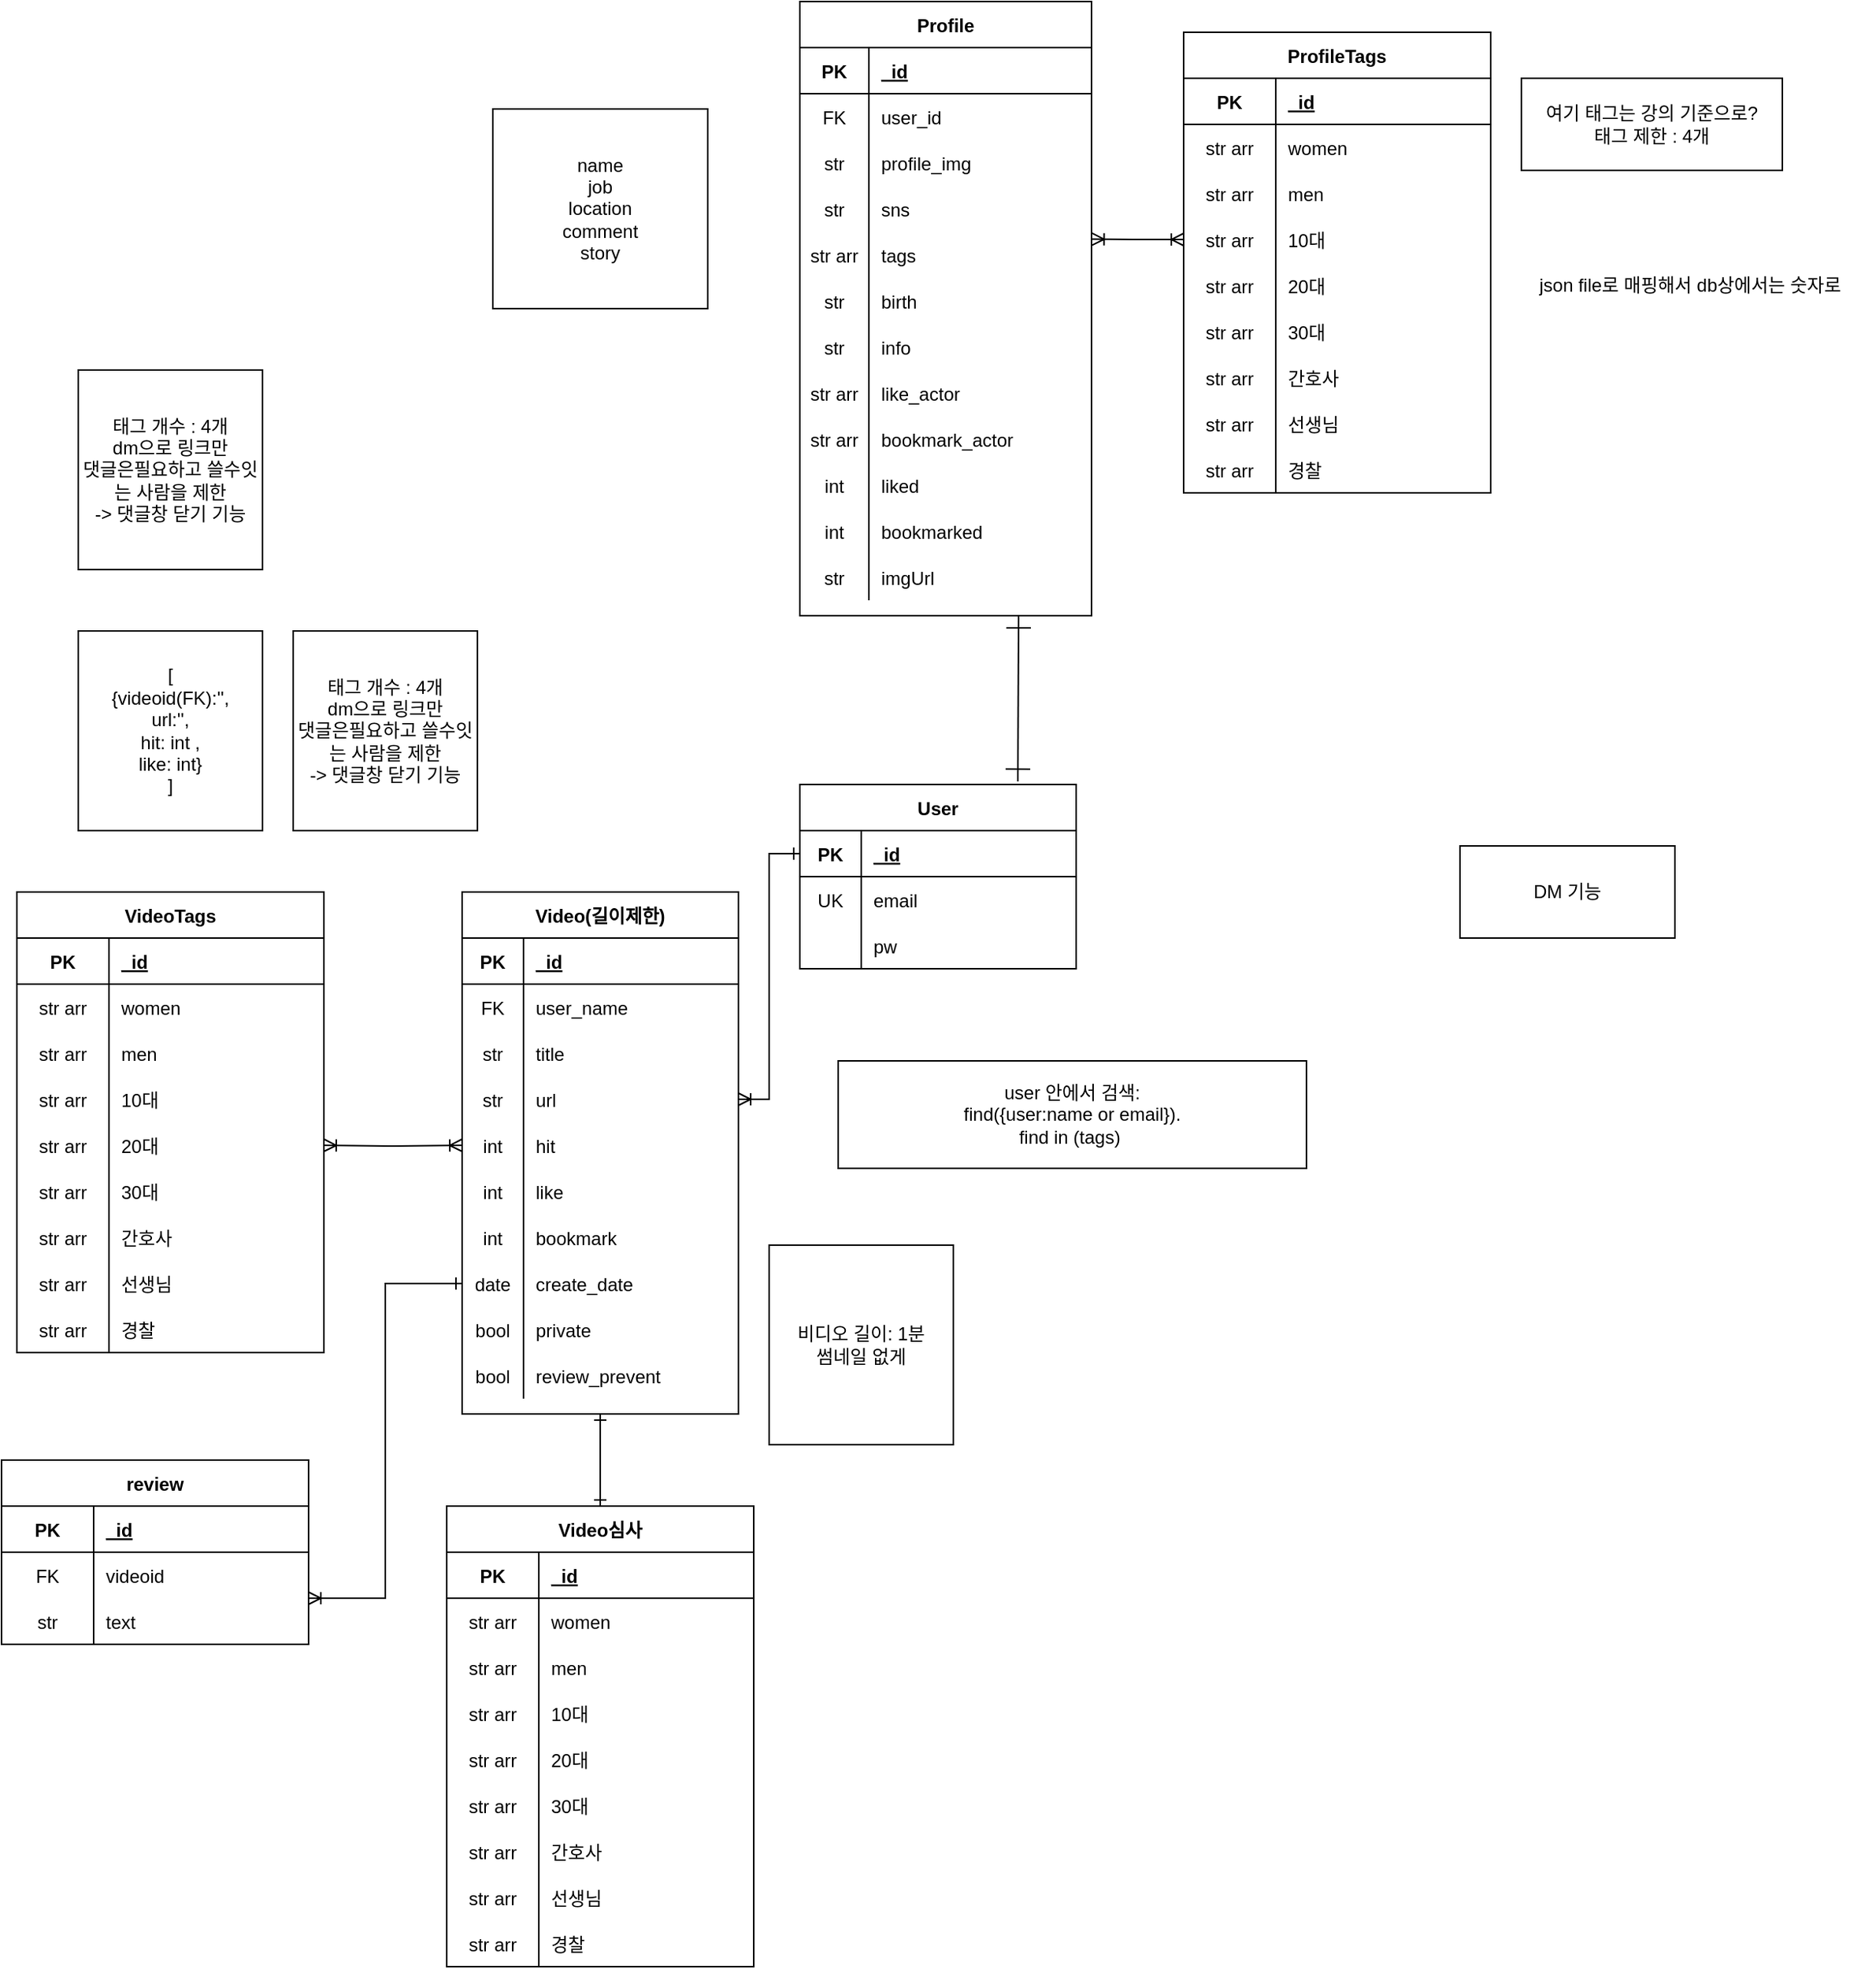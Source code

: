 <mxfile version="20.2.1" type="github">
  <diagram id="dkiNthlMaqfUQM1gwQfn" name="Page-1">
    <mxGraphModel dx="1955" dy="1315" grid="1" gridSize="10" guides="1" tooltips="1" connect="1" arrows="1" fold="1" page="0" pageScale="1" pageWidth="850" pageHeight="1100" math="0" shadow="0">
      <root>
        <mxCell id="0" />
        <mxCell id="1" parent="0" />
        <mxCell id="FGt0lHxh2fxRir9ZSNWb-1" value="User" style="shape=table;startSize=30;container=1;collapsible=1;childLayout=tableLayout;fixedRows=1;rowLines=0;fontStyle=1;align=center;resizeLast=1;hachureGap=4;" parent="1" vertex="1">
          <mxGeometry x="240" y="280" width="180" height="120" as="geometry" />
        </mxCell>
        <mxCell id="FGt0lHxh2fxRir9ZSNWb-2" value="" style="shape=tableRow;horizontal=0;startSize=0;swimlaneHead=0;swimlaneBody=0;fillColor=none;collapsible=0;dropTarget=0;points=[[0,0.5],[1,0.5]];portConstraint=eastwest;top=0;left=0;right=0;bottom=1;hachureGap=4;" parent="FGt0lHxh2fxRir9ZSNWb-1" vertex="1">
          <mxGeometry y="30" width="180" height="30" as="geometry" />
        </mxCell>
        <mxCell id="FGt0lHxh2fxRir9ZSNWb-3" value="PK" style="shape=partialRectangle;connectable=0;fillColor=none;top=0;left=0;bottom=0;right=0;fontStyle=1;overflow=hidden;hachureGap=4;" parent="FGt0lHxh2fxRir9ZSNWb-2" vertex="1">
          <mxGeometry width="40" height="30" as="geometry">
            <mxRectangle width="40" height="30" as="alternateBounds" />
          </mxGeometry>
        </mxCell>
        <mxCell id="FGt0lHxh2fxRir9ZSNWb-4" value="_id" style="shape=partialRectangle;connectable=0;fillColor=none;top=0;left=0;bottom=0;right=0;align=left;spacingLeft=6;fontStyle=5;overflow=hidden;hachureGap=4;" parent="FGt0lHxh2fxRir9ZSNWb-2" vertex="1">
          <mxGeometry x="40" width="140" height="30" as="geometry">
            <mxRectangle width="140" height="30" as="alternateBounds" />
          </mxGeometry>
        </mxCell>
        <mxCell id="FGt0lHxh2fxRir9ZSNWb-5" value="" style="shape=tableRow;horizontal=0;startSize=0;swimlaneHead=0;swimlaneBody=0;fillColor=none;collapsible=0;dropTarget=0;points=[[0,0.5],[1,0.5]];portConstraint=eastwest;top=0;left=0;right=0;bottom=0;hachureGap=4;" parent="FGt0lHxh2fxRir9ZSNWb-1" vertex="1">
          <mxGeometry y="60" width="180" height="30" as="geometry" />
        </mxCell>
        <mxCell id="FGt0lHxh2fxRir9ZSNWb-6" value="UK" style="shape=partialRectangle;connectable=0;fillColor=none;top=0;left=0;bottom=0;right=0;editable=1;overflow=hidden;hachureGap=4;" parent="FGt0lHxh2fxRir9ZSNWb-5" vertex="1">
          <mxGeometry width="40" height="30" as="geometry">
            <mxRectangle width="40" height="30" as="alternateBounds" />
          </mxGeometry>
        </mxCell>
        <mxCell id="FGt0lHxh2fxRir9ZSNWb-7" value="email" style="shape=partialRectangle;connectable=0;fillColor=none;top=0;left=0;bottom=0;right=0;align=left;spacingLeft=6;overflow=hidden;hachureGap=4;" parent="FGt0lHxh2fxRir9ZSNWb-5" vertex="1">
          <mxGeometry x="40" width="140" height="30" as="geometry">
            <mxRectangle width="140" height="30" as="alternateBounds" />
          </mxGeometry>
        </mxCell>
        <mxCell id="FGt0lHxh2fxRir9ZSNWb-8" value="" style="shape=tableRow;horizontal=0;startSize=0;swimlaneHead=0;swimlaneBody=0;fillColor=none;collapsible=0;dropTarget=0;points=[[0,0.5],[1,0.5]];portConstraint=eastwest;top=0;left=0;right=0;bottom=0;hachureGap=4;" parent="FGt0lHxh2fxRir9ZSNWb-1" vertex="1">
          <mxGeometry y="90" width="180" height="30" as="geometry" />
        </mxCell>
        <mxCell id="FGt0lHxh2fxRir9ZSNWb-9" value="" style="shape=partialRectangle;connectable=0;fillColor=none;top=0;left=0;bottom=0;right=0;editable=1;overflow=hidden;hachureGap=4;" parent="FGt0lHxh2fxRir9ZSNWb-8" vertex="1">
          <mxGeometry width="40" height="30" as="geometry">
            <mxRectangle width="40" height="30" as="alternateBounds" />
          </mxGeometry>
        </mxCell>
        <mxCell id="FGt0lHxh2fxRir9ZSNWb-10" value="pw" style="shape=partialRectangle;connectable=0;fillColor=none;top=0;left=0;bottom=0;right=0;align=left;spacingLeft=6;overflow=hidden;hachureGap=4;" parent="FGt0lHxh2fxRir9ZSNWb-8" vertex="1">
          <mxGeometry x="40" width="140" height="30" as="geometry">
            <mxRectangle width="140" height="30" as="alternateBounds" />
          </mxGeometry>
        </mxCell>
        <mxCell id="FGt0lHxh2fxRir9ZSNWb-445" style="edgeStyle=none;curved=1;rounded=0;orthogonalLoop=1;jettySize=auto;html=1;exitX=0.75;exitY=1;exitDx=0;exitDy=0;entryX=0.789;entryY=-0.017;entryDx=0;entryDy=0;entryPerimeter=0;startArrow=ERone;startFill=0;endArrow=ERone;endFill=0;startSize=14;endSize=14;sourcePerimeterSpacing=8;targetPerimeterSpacing=8;" parent="1" source="FGt0lHxh2fxRir9ZSNWb-27" target="FGt0lHxh2fxRir9ZSNWb-1" edge="1">
          <mxGeometry relative="1" as="geometry" />
        </mxCell>
        <mxCell id="FGt0lHxh2fxRir9ZSNWb-27" value="Profile" style="shape=table;startSize=30;container=1;collapsible=1;childLayout=tableLayout;fixedRows=1;rowLines=0;fontStyle=1;align=center;resizeLast=1;hachureGap=4;" parent="1" vertex="1">
          <mxGeometry x="240" y="-230" width="190" height="400" as="geometry" />
        </mxCell>
        <mxCell id="FGt0lHxh2fxRir9ZSNWb-28" value="" style="shape=tableRow;horizontal=0;startSize=0;swimlaneHead=0;swimlaneBody=0;fillColor=none;collapsible=0;dropTarget=0;points=[[0,0.5],[1,0.5]];portConstraint=eastwest;top=0;left=0;right=0;bottom=1;hachureGap=4;" parent="FGt0lHxh2fxRir9ZSNWb-27" vertex="1">
          <mxGeometry y="30" width="190" height="30" as="geometry" />
        </mxCell>
        <mxCell id="FGt0lHxh2fxRir9ZSNWb-29" value="PK" style="shape=partialRectangle;connectable=0;fillColor=none;top=0;left=0;bottom=0;right=0;fontStyle=1;overflow=hidden;hachureGap=4;" parent="FGt0lHxh2fxRir9ZSNWb-28" vertex="1">
          <mxGeometry width="45" height="30" as="geometry">
            <mxRectangle width="45" height="30" as="alternateBounds" />
          </mxGeometry>
        </mxCell>
        <mxCell id="FGt0lHxh2fxRir9ZSNWb-30" value="_id" style="shape=partialRectangle;connectable=0;fillColor=none;top=0;left=0;bottom=0;right=0;align=left;spacingLeft=6;fontStyle=5;overflow=hidden;hachureGap=4;" parent="FGt0lHxh2fxRir9ZSNWb-28" vertex="1">
          <mxGeometry x="45" width="145" height="30" as="geometry">
            <mxRectangle width="145" height="30" as="alternateBounds" />
          </mxGeometry>
        </mxCell>
        <mxCell id="FGt0lHxh2fxRir9ZSNWb-31" value="" style="shape=tableRow;horizontal=0;startSize=0;swimlaneHead=0;swimlaneBody=0;fillColor=none;collapsible=0;dropTarget=0;points=[[0,0.5],[1,0.5]];portConstraint=eastwest;top=0;left=0;right=0;bottom=0;hachureGap=4;" parent="FGt0lHxh2fxRir9ZSNWb-27" vertex="1">
          <mxGeometry y="60" width="190" height="30" as="geometry" />
        </mxCell>
        <mxCell id="FGt0lHxh2fxRir9ZSNWb-32" value="FK" style="shape=partialRectangle;connectable=0;fillColor=none;top=0;left=0;bottom=0;right=0;editable=1;overflow=hidden;hachureGap=4;" parent="FGt0lHxh2fxRir9ZSNWb-31" vertex="1">
          <mxGeometry width="45" height="30" as="geometry">
            <mxRectangle width="45" height="30" as="alternateBounds" />
          </mxGeometry>
        </mxCell>
        <mxCell id="FGt0lHxh2fxRir9ZSNWb-33" value="user_id" style="shape=partialRectangle;connectable=0;fillColor=none;top=0;left=0;bottom=0;right=0;align=left;spacingLeft=6;overflow=hidden;hachureGap=4;" parent="FGt0lHxh2fxRir9ZSNWb-31" vertex="1">
          <mxGeometry x="45" width="145" height="30" as="geometry">
            <mxRectangle width="145" height="30" as="alternateBounds" />
          </mxGeometry>
        </mxCell>
        <mxCell id="FGt0lHxh2fxRir9ZSNWb-34" value="" style="shape=tableRow;horizontal=0;startSize=0;swimlaneHead=0;swimlaneBody=0;fillColor=none;collapsible=0;dropTarget=0;points=[[0,0.5],[1,0.5]];portConstraint=eastwest;top=0;left=0;right=0;bottom=0;hachureGap=4;" parent="FGt0lHxh2fxRir9ZSNWb-27" vertex="1">
          <mxGeometry y="90" width="190" height="30" as="geometry" />
        </mxCell>
        <mxCell id="FGt0lHxh2fxRir9ZSNWb-35" value="str" style="shape=partialRectangle;connectable=0;fillColor=none;top=0;left=0;bottom=0;right=0;editable=1;overflow=hidden;hachureGap=4;" parent="FGt0lHxh2fxRir9ZSNWb-34" vertex="1">
          <mxGeometry width="45" height="30" as="geometry">
            <mxRectangle width="45" height="30" as="alternateBounds" />
          </mxGeometry>
        </mxCell>
        <mxCell id="FGt0lHxh2fxRir9ZSNWb-36" value="profile_img" style="shape=partialRectangle;connectable=0;fillColor=none;top=0;left=0;bottom=0;right=0;align=left;spacingLeft=6;overflow=hidden;hachureGap=4;" parent="FGt0lHxh2fxRir9ZSNWb-34" vertex="1">
          <mxGeometry x="45" width="145" height="30" as="geometry">
            <mxRectangle width="145" height="30" as="alternateBounds" />
          </mxGeometry>
        </mxCell>
        <mxCell id="FGt0lHxh2fxRir9ZSNWb-59" value="" style="shape=tableRow;horizontal=0;startSize=0;swimlaneHead=0;swimlaneBody=0;fillColor=none;collapsible=0;dropTarget=0;points=[[0,0.5],[1,0.5]];portConstraint=eastwest;top=0;left=0;right=0;bottom=0;hachureGap=4;" parent="FGt0lHxh2fxRir9ZSNWb-27" vertex="1">
          <mxGeometry y="120" width="190" height="30" as="geometry" />
        </mxCell>
        <mxCell id="FGt0lHxh2fxRir9ZSNWb-60" value="str" style="shape=partialRectangle;connectable=0;fillColor=none;top=0;left=0;bottom=0;right=0;editable=1;overflow=hidden;hachureGap=4;" parent="FGt0lHxh2fxRir9ZSNWb-59" vertex="1">
          <mxGeometry width="45" height="30" as="geometry">
            <mxRectangle width="45" height="30" as="alternateBounds" />
          </mxGeometry>
        </mxCell>
        <mxCell id="FGt0lHxh2fxRir9ZSNWb-61" value="sns" style="shape=partialRectangle;connectable=0;fillColor=none;top=0;left=0;bottom=0;right=0;align=left;spacingLeft=6;overflow=hidden;hachureGap=4;" parent="FGt0lHxh2fxRir9ZSNWb-59" vertex="1">
          <mxGeometry x="45" width="145" height="30" as="geometry">
            <mxRectangle width="145" height="30" as="alternateBounds" />
          </mxGeometry>
        </mxCell>
        <mxCell id="FGt0lHxh2fxRir9ZSNWb-65" value="" style="shape=tableRow;horizontal=0;startSize=0;swimlaneHead=0;swimlaneBody=0;fillColor=none;collapsible=0;dropTarget=0;points=[[0,0.5],[1,0.5]];portConstraint=eastwest;top=0;left=0;right=0;bottom=0;hachureGap=4;" parent="FGt0lHxh2fxRir9ZSNWb-27" vertex="1">
          <mxGeometry y="150" width="190" height="30" as="geometry" />
        </mxCell>
        <mxCell id="FGt0lHxh2fxRir9ZSNWb-66" value="str arr" style="shape=partialRectangle;connectable=0;fillColor=none;top=0;left=0;bottom=0;right=0;editable=1;overflow=hidden;hachureGap=4;" parent="FGt0lHxh2fxRir9ZSNWb-65" vertex="1">
          <mxGeometry width="45" height="30" as="geometry">
            <mxRectangle width="45" height="30" as="alternateBounds" />
          </mxGeometry>
        </mxCell>
        <mxCell id="FGt0lHxh2fxRir9ZSNWb-67" value="tags" style="shape=partialRectangle;connectable=0;fillColor=none;top=0;left=0;bottom=0;right=0;align=left;spacingLeft=6;overflow=hidden;hachureGap=4;" parent="FGt0lHxh2fxRir9ZSNWb-65" vertex="1">
          <mxGeometry x="45" width="145" height="30" as="geometry">
            <mxRectangle width="145" height="30" as="alternateBounds" />
          </mxGeometry>
        </mxCell>
        <mxCell id="FGt0lHxh2fxRir9ZSNWb-71" value="" style="shape=tableRow;horizontal=0;startSize=0;swimlaneHead=0;swimlaneBody=0;fillColor=none;collapsible=0;dropTarget=0;points=[[0,0.5],[1,0.5]];portConstraint=eastwest;top=0;left=0;right=0;bottom=0;hachureGap=4;" parent="FGt0lHxh2fxRir9ZSNWb-27" vertex="1">
          <mxGeometry y="180" width="190" height="30" as="geometry" />
        </mxCell>
        <mxCell id="FGt0lHxh2fxRir9ZSNWb-72" value="str" style="shape=partialRectangle;connectable=0;fillColor=none;top=0;left=0;bottom=0;right=0;editable=1;overflow=hidden;hachureGap=4;" parent="FGt0lHxh2fxRir9ZSNWb-71" vertex="1">
          <mxGeometry width="45" height="30" as="geometry">
            <mxRectangle width="45" height="30" as="alternateBounds" />
          </mxGeometry>
        </mxCell>
        <mxCell id="FGt0lHxh2fxRir9ZSNWb-73" value="birth" style="shape=partialRectangle;connectable=0;fillColor=none;top=0;left=0;bottom=0;right=0;align=left;spacingLeft=6;overflow=hidden;hachureGap=4;" parent="FGt0lHxh2fxRir9ZSNWb-71" vertex="1">
          <mxGeometry x="45" width="145" height="30" as="geometry">
            <mxRectangle width="145" height="30" as="alternateBounds" />
          </mxGeometry>
        </mxCell>
        <mxCell id="FGt0lHxh2fxRir9ZSNWb-80" value="" style="shape=tableRow;horizontal=0;startSize=0;swimlaneHead=0;swimlaneBody=0;fillColor=none;collapsible=0;dropTarget=0;points=[[0,0.5],[1,0.5]];portConstraint=eastwest;top=0;left=0;right=0;bottom=0;hachureGap=4;" parent="FGt0lHxh2fxRir9ZSNWb-27" vertex="1">
          <mxGeometry y="210" width="190" height="30" as="geometry" />
        </mxCell>
        <mxCell id="FGt0lHxh2fxRir9ZSNWb-81" value="str" style="shape=partialRectangle;connectable=0;fillColor=none;top=0;left=0;bottom=0;right=0;editable=1;overflow=hidden;hachureGap=4;" parent="FGt0lHxh2fxRir9ZSNWb-80" vertex="1">
          <mxGeometry width="45" height="30" as="geometry">
            <mxRectangle width="45" height="30" as="alternateBounds" />
          </mxGeometry>
        </mxCell>
        <mxCell id="FGt0lHxh2fxRir9ZSNWb-82" value="info" style="shape=partialRectangle;connectable=0;fillColor=none;top=0;left=0;bottom=0;right=0;align=left;spacingLeft=6;overflow=hidden;hachureGap=4;" parent="FGt0lHxh2fxRir9ZSNWb-80" vertex="1">
          <mxGeometry x="45" width="145" height="30" as="geometry">
            <mxRectangle width="145" height="30" as="alternateBounds" />
          </mxGeometry>
        </mxCell>
        <mxCell id="FGt0lHxh2fxRir9ZSNWb-84" value="" style="shape=tableRow;horizontal=0;startSize=0;swimlaneHead=0;swimlaneBody=0;fillColor=none;collapsible=0;dropTarget=0;points=[[0,0.5],[1,0.5]];portConstraint=eastwest;top=0;left=0;right=0;bottom=0;hachureGap=4;" parent="FGt0lHxh2fxRir9ZSNWb-27" vertex="1">
          <mxGeometry y="240" width="190" height="30" as="geometry" />
        </mxCell>
        <mxCell id="FGt0lHxh2fxRir9ZSNWb-85" value="str arr" style="shape=partialRectangle;connectable=0;fillColor=none;top=0;left=0;bottom=0;right=0;editable=1;overflow=hidden;hachureGap=4;" parent="FGt0lHxh2fxRir9ZSNWb-84" vertex="1">
          <mxGeometry width="45" height="30" as="geometry">
            <mxRectangle width="45" height="30" as="alternateBounds" />
          </mxGeometry>
        </mxCell>
        <mxCell id="FGt0lHxh2fxRir9ZSNWb-86" value="like_actor" style="shape=partialRectangle;connectable=0;fillColor=none;top=0;left=0;bottom=0;right=0;align=left;spacingLeft=6;overflow=hidden;hachureGap=4;" parent="FGt0lHxh2fxRir9ZSNWb-84" vertex="1">
          <mxGeometry x="45" width="145" height="30" as="geometry">
            <mxRectangle width="145" height="30" as="alternateBounds" />
          </mxGeometry>
        </mxCell>
        <mxCell id="FGt0lHxh2fxRir9ZSNWb-301" value="" style="shape=tableRow;horizontal=0;startSize=0;swimlaneHead=0;swimlaneBody=0;fillColor=none;collapsible=0;dropTarget=0;points=[[0,0.5],[1,0.5]];portConstraint=eastwest;top=0;left=0;right=0;bottom=0;hachureGap=4;" parent="FGt0lHxh2fxRir9ZSNWb-27" vertex="1">
          <mxGeometry y="270" width="190" height="30" as="geometry" />
        </mxCell>
        <mxCell id="FGt0lHxh2fxRir9ZSNWb-302" value="str arr" style="shape=partialRectangle;connectable=0;fillColor=none;top=0;left=0;bottom=0;right=0;editable=1;overflow=hidden;hachureGap=4;" parent="FGt0lHxh2fxRir9ZSNWb-301" vertex="1">
          <mxGeometry width="45" height="30" as="geometry">
            <mxRectangle width="45" height="30" as="alternateBounds" />
          </mxGeometry>
        </mxCell>
        <mxCell id="FGt0lHxh2fxRir9ZSNWb-303" value="bookmark_actor" style="shape=partialRectangle;connectable=0;fillColor=none;top=0;left=0;bottom=0;right=0;align=left;spacingLeft=6;overflow=hidden;hachureGap=4;" parent="FGt0lHxh2fxRir9ZSNWb-301" vertex="1">
          <mxGeometry x="45" width="145" height="30" as="geometry">
            <mxRectangle width="145" height="30" as="alternateBounds" />
          </mxGeometry>
        </mxCell>
        <mxCell id="FGt0lHxh2fxRir9ZSNWb-307" value="" style="shape=tableRow;horizontal=0;startSize=0;swimlaneHead=0;swimlaneBody=0;fillColor=none;collapsible=0;dropTarget=0;points=[[0,0.5],[1,0.5]];portConstraint=eastwest;top=0;left=0;right=0;bottom=0;hachureGap=4;" parent="FGt0lHxh2fxRir9ZSNWb-27" vertex="1">
          <mxGeometry y="300" width="190" height="30" as="geometry" />
        </mxCell>
        <mxCell id="FGt0lHxh2fxRir9ZSNWb-308" value="int" style="shape=partialRectangle;connectable=0;fillColor=none;top=0;left=0;bottom=0;right=0;editable=1;overflow=hidden;hachureGap=4;" parent="FGt0lHxh2fxRir9ZSNWb-307" vertex="1">
          <mxGeometry width="45" height="30" as="geometry">
            <mxRectangle width="45" height="30" as="alternateBounds" />
          </mxGeometry>
        </mxCell>
        <mxCell id="FGt0lHxh2fxRir9ZSNWb-309" value="liked" style="shape=partialRectangle;connectable=0;fillColor=none;top=0;left=0;bottom=0;right=0;align=left;spacingLeft=6;overflow=hidden;hachureGap=4;" parent="FGt0lHxh2fxRir9ZSNWb-307" vertex="1">
          <mxGeometry x="45" width="145" height="30" as="geometry">
            <mxRectangle width="145" height="30" as="alternateBounds" />
          </mxGeometry>
        </mxCell>
        <mxCell id="FGt0lHxh2fxRir9ZSNWb-310" value="" style="shape=tableRow;horizontal=0;startSize=0;swimlaneHead=0;swimlaneBody=0;fillColor=none;collapsible=0;dropTarget=0;points=[[0,0.5],[1,0.5]];portConstraint=eastwest;top=0;left=0;right=0;bottom=0;hachureGap=4;" parent="FGt0lHxh2fxRir9ZSNWb-27" vertex="1">
          <mxGeometry y="330" width="190" height="30" as="geometry" />
        </mxCell>
        <mxCell id="FGt0lHxh2fxRir9ZSNWb-311" value="int" style="shape=partialRectangle;connectable=0;fillColor=none;top=0;left=0;bottom=0;right=0;editable=1;overflow=hidden;hachureGap=4;" parent="FGt0lHxh2fxRir9ZSNWb-310" vertex="1">
          <mxGeometry width="45" height="30" as="geometry">
            <mxRectangle width="45" height="30" as="alternateBounds" />
          </mxGeometry>
        </mxCell>
        <mxCell id="FGt0lHxh2fxRir9ZSNWb-312" value="bookmarked" style="shape=partialRectangle;connectable=0;fillColor=none;top=0;left=0;bottom=0;right=0;align=left;spacingLeft=6;overflow=hidden;hachureGap=4;" parent="FGt0lHxh2fxRir9ZSNWb-310" vertex="1">
          <mxGeometry x="45" width="145" height="30" as="geometry">
            <mxRectangle width="145" height="30" as="alternateBounds" />
          </mxGeometry>
        </mxCell>
        <mxCell id="y6LKaik8RJvIbtLo2dXU-1" value="" style="shape=tableRow;horizontal=0;startSize=0;swimlaneHead=0;swimlaneBody=0;fillColor=none;collapsible=0;dropTarget=0;points=[[0,0.5],[1,0.5]];portConstraint=eastwest;top=0;left=0;right=0;bottom=0;hachureGap=4;" parent="FGt0lHxh2fxRir9ZSNWb-27" vertex="1">
          <mxGeometry y="360" width="190" height="30" as="geometry" />
        </mxCell>
        <mxCell id="y6LKaik8RJvIbtLo2dXU-2" value="str" style="shape=partialRectangle;connectable=0;fillColor=none;top=0;left=0;bottom=0;right=0;editable=1;overflow=hidden;hachureGap=4;" parent="y6LKaik8RJvIbtLo2dXU-1" vertex="1">
          <mxGeometry width="45" height="30" as="geometry">
            <mxRectangle width="45" height="30" as="alternateBounds" />
          </mxGeometry>
        </mxCell>
        <mxCell id="y6LKaik8RJvIbtLo2dXU-3" value="imgUrl" style="shape=partialRectangle;connectable=0;fillColor=none;top=0;left=0;bottom=0;right=0;align=left;spacingLeft=6;overflow=hidden;hachureGap=4;" parent="y6LKaik8RJvIbtLo2dXU-1" vertex="1">
          <mxGeometry x="45" width="145" height="30" as="geometry">
            <mxRectangle width="145" height="30" as="alternateBounds" />
          </mxGeometry>
        </mxCell>
        <mxCell id="y6LKaik8RJvIbtLo2dXU-34" style="edgeStyle=orthogonalEdgeStyle;rounded=0;orthogonalLoop=1;jettySize=auto;html=1;exitX=0.5;exitY=1;exitDx=0;exitDy=0;startArrow=ERone;startFill=0;endArrow=ERone;endFill=0;" parent="1" source="FGt0lHxh2fxRir9ZSNWb-132" target="y6LKaik8RJvIbtLo2dXU-6" edge="1">
          <mxGeometry relative="1" as="geometry" />
        </mxCell>
        <mxCell id="FGt0lHxh2fxRir9ZSNWb-132" value="Video(길이제한)" style="shape=table;startSize=30;container=1;collapsible=1;childLayout=tableLayout;fixedRows=1;rowLines=0;fontStyle=1;align=center;resizeLast=1;hachureGap=4;" parent="1" vertex="1">
          <mxGeometry x="20" y="350" width="180" height="340" as="geometry" />
        </mxCell>
        <mxCell id="FGt0lHxh2fxRir9ZSNWb-133" value="" style="shape=tableRow;horizontal=0;startSize=0;swimlaneHead=0;swimlaneBody=0;fillColor=none;collapsible=0;dropTarget=0;points=[[0,0.5],[1,0.5]];portConstraint=eastwest;top=0;left=0;right=0;bottom=1;hachureGap=4;" parent="FGt0lHxh2fxRir9ZSNWb-132" vertex="1">
          <mxGeometry y="30" width="180" height="30" as="geometry" />
        </mxCell>
        <mxCell id="FGt0lHxh2fxRir9ZSNWb-134" value="PK" style="shape=partialRectangle;connectable=0;fillColor=none;top=0;left=0;bottom=0;right=0;fontStyle=1;overflow=hidden;hachureGap=4;" parent="FGt0lHxh2fxRir9ZSNWb-133" vertex="1">
          <mxGeometry width="40" height="30" as="geometry">
            <mxRectangle width="40" height="30" as="alternateBounds" />
          </mxGeometry>
        </mxCell>
        <mxCell id="FGt0lHxh2fxRir9ZSNWb-135" value="_id" style="shape=partialRectangle;connectable=0;fillColor=none;top=0;left=0;bottom=0;right=0;align=left;spacingLeft=6;fontStyle=5;overflow=hidden;hachureGap=4;" parent="FGt0lHxh2fxRir9ZSNWb-133" vertex="1">
          <mxGeometry x="40" width="140" height="30" as="geometry">
            <mxRectangle width="140" height="30" as="alternateBounds" />
          </mxGeometry>
        </mxCell>
        <mxCell id="FGt0lHxh2fxRir9ZSNWb-136" value="" style="shape=tableRow;horizontal=0;startSize=0;swimlaneHead=0;swimlaneBody=0;fillColor=none;collapsible=0;dropTarget=0;points=[[0,0.5],[1,0.5]];portConstraint=eastwest;top=0;left=0;right=0;bottom=0;hachureGap=4;" parent="FGt0lHxh2fxRir9ZSNWb-132" vertex="1">
          <mxGeometry y="60" width="180" height="30" as="geometry" />
        </mxCell>
        <mxCell id="FGt0lHxh2fxRir9ZSNWb-137" value="FK" style="shape=partialRectangle;connectable=0;fillColor=none;top=0;left=0;bottom=0;right=0;editable=1;overflow=hidden;hachureGap=4;" parent="FGt0lHxh2fxRir9ZSNWb-136" vertex="1">
          <mxGeometry width="40" height="30" as="geometry">
            <mxRectangle width="40" height="30" as="alternateBounds" />
          </mxGeometry>
        </mxCell>
        <mxCell id="FGt0lHxh2fxRir9ZSNWb-138" value="user_name" style="shape=partialRectangle;connectable=0;fillColor=none;top=0;left=0;bottom=0;right=0;align=left;spacingLeft=6;overflow=hidden;hachureGap=4;" parent="FGt0lHxh2fxRir9ZSNWb-136" vertex="1">
          <mxGeometry x="40" width="140" height="30" as="geometry">
            <mxRectangle width="140" height="30" as="alternateBounds" />
          </mxGeometry>
        </mxCell>
        <mxCell id="FGt0lHxh2fxRir9ZSNWb-139" value="" style="shape=tableRow;horizontal=0;startSize=0;swimlaneHead=0;swimlaneBody=0;fillColor=none;collapsible=0;dropTarget=0;points=[[0,0.5],[1,0.5]];portConstraint=eastwest;top=0;left=0;right=0;bottom=0;hachureGap=4;" parent="FGt0lHxh2fxRir9ZSNWb-132" vertex="1">
          <mxGeometry y="90" width="180" height="30" as="geometry" />
        </mxCell>
        <mxCell id="FGt0lHxh2fxRir9ZSNWb-140" value="str" style="shape=partialRectangle;connectable=0;fillColor=none;top=0;left=0;bottom=0;right=0;editable=1;overflow=hidden;hachureGap=4;" parent="FGt0lHxh2fxRir9ZSNWb-139" vertex="1">
          <mxGeometry width="40" height="30" as="geometry">
            <mxRectangle width="40" height="30" as="alternateBounds" />
          </mxGeometry>
        </mxCell>
        <mxCell id="FGt0lHxh2fxRir9ZSNWb-141" value="title" style="shape=partialRectangle;connectable=0;fillColor=none;top=0;left=0;bottom=0;right=0;align=left;spacingLeft=6;overflow=hidden;hachureGap=4;" parent="FGt0lHxh2fxRir9ZSNWb-139" vertex="1">
          <mxGeometry x="40" width="140" height="30" as="geometry">
            <mxRectangle width="140" height="30" as="alternateBounds" />
          </mxGeometry>
        </mxCell>
        <mxCell id="FGt0lHxh2fxRir9ZSNWb-142" value="" style="shape=tableRow;horizontal=0;startSize=0;swimlaneHead=0;swimlaneBody=0;fillColor=none;collapsible=0;dropTarget=0;points=[[0,0.5],[1,0.5]];portConstraint=eastwest;top=0;left=0;right=0;bottom=0;hachureGap=4;" parent="FGt0lHxh2fxRir9ZSNWb-132" vertex="1">
          <mxGeometry y="120" width="180" height="30" as="geometry" />
        </mxCell>
        <mxCell id="FGt0lHxh2fxRir9ZSNWb-143" value="str" style="shape=partialRectangle;connectable=0;fillColor=none;top=0;left=0;bottom=0;right=0;editable=1;overflow=hidden;hachureGap=4;" parent="FGt0lHxh2fxRir9ZSNWb-142" vertex="1">
          <mxGeometry width="40" height="30" as="geometry">
            <mxRectangle width="40" height="30" as="alternateBounds" />
          </mxGeometry>
        </mxCell>
        <mxCell id="FGt0lHxh2fxRir9ZSNWb-144" value="url" style="shape=partialRectangle;connectable=0;fillColor=none;top=0;left=0;bottom=0;right=0;align=left;spacingLeft=6;overflow=hidden;hachureGap=4;" parent="FGt0lHxh2fxRir9ZSNWb-142" vertex="1">
          <mxGeometry x="40" width="140" height="30" as="geometry">
            <mxRectangle width="140" height="30" as="alternateBounds" />
          </mxGeometry>
        </mxCell>
        <mxCell id="XoAOpLD4tpguOgFPBc0_-39" value="" style="shape=tableRow;horizontal=0;startSize=0;swimlaneHead=0;swimlaneBody=0;fillColor=none;collapsible=0;dropTarget=0;points=[[0,0.5],[1,0.5]];portConstraint=eastwest;top=0;left=0;right=0;bottom=0;hachureGap=4;" parent="FGt0lHxh2fxRir9ZSNWb-132" vertex="1">
          <mxGeometry y="150" width="180" height="30" as="geometry" />
        </mxCell>
        <mxCell id="XoAOpLD4tpguOgFPBc0_-40" value="int" style="shape=partialRectangle;connectable=0;fillColor=none;top=0;left=0;bottom=0;right=0;editable=1;overflow=hidden;hachureGap=4;" parent="XoAOpLD4tpguOgFPBc0_-39" vertex="1">
          <mxGeometry width="40" height="30" as="geometry">
            <mxRectangle width="40" height="30" as="alternateBounds" />
          </mxGeometry>
        </mxCell>
        <mxCell id="XoAOpLD4tpguOgFPBc0_-41" value="hit" style="shape=partialRectangle;connectable=0;fillColor=none;top=0;left=0;bottom=0;right=0;align=left;spacingLeft=6;overflow=hidden;hachureGap=4;" parent="XoAOpLD4tpguOgFPBc0_-39" vertex="1">
          <mxGeometry x="40" width="140" height="30" as="geometry">
            <mxRectangle width="140" height="30" as="alternateBounds" />
          </mxGeometry>
        </mxCell>
        <mxCell id="XoAOpLD4tpguOgFPBc0_-42" value="" style="shape=tableRow;horizontal=0;startSize=0;swimlaneHead=0;swimlaneBody=0;fillColor=none;collapsible=0;dropTarget=0;points=[[0,0.5],[1,0.5]];portConstraint=eastwest;top=0;left=0;right=0;bottom=0;hachureGap=4;" parent="FGt0lHxh2fxRir9ZSNWb-132" vertex="1">
          <mxGeometry y="180" width="180" height="30" as="geometry" />
        </mxCell>
        <mxCell id="XoAOpLD4tpguOgFPBc0_-43" value="int" style="shape=partialRectangle;connectable=0;fillColor=none;top=0;left=0;bottom=0;right=0;editable=1;overflow=hidden;hachureGap=4;" parent="XoAOpLD4tpguOgFPBc0_-42" vertex="1">
          <mxGeometry width="40" height="30" as="geometry">
            <mxRectangle width="40" height="30" as="alternateBounds" />
          </mxGeometry>
        </mxCell>
        <mxCell id="XoAOpLD4tpguOgFPBc0_-44" value="like" style="shape=partialRectangle;connectable=0;fillColor=none;top=0;left=0;bottom=0;right=0;align=left;spacingLeft=6;overflow=hidden;hachureGap=4;" parent="XoAOpLD4tpguOgFPBc0_-42" vertex="1">
          <mxGeometry x="40" width="140" height="30" as="geometry">
            <mxRectangle width="140" height="30" as="alternateBounds" />
          </mxGeometry>
        </mxCell>
        <mxCell id="XoAOpLD4tpguOgFPBc0_-45" value="" style="shape=tableRow;horizontal=0;startSize=0;swimlaneHead=0;swimlaneBody=0;fillColor=none;collapsible=0;dropTarget=0;points=[[0,0.5],[1,0.5]];portConstraint=eastwest;top=0;left=0;right=0;bottom=0;hachureGap=4;" parent="FGt0lHxh2fxRir9ZSNWb-132" vertex="1">
          <mxGeometry y="210" width="180" height="30" as="geometry" />
        </mxCell>
        <mxCell id="XoAOpLD4tpguOgFPBc0_-46" value="int" style="shape=partialRectangle;connectable=0;fillColor=none;top=0;left=0;bottom=0;right=0;editable=1;overflow=hidden;hachureGap=4;" parent="XoAOpLD4tpguOgFPBc0_-45" vertex="1">
          <mxGeometry width="40" height="30" as="geometry">
            <mxRectangle width="40" height="30" as="alternateBounds" />
          </mxGeometry>
        </mxCell>
        <mxCell id="XoAOpLD4tpguOgFPBc0_-47" value="bookmark" style="shape=partialRectangle;connectable=0;fillColor=none;top=0;left=0;bottom=0;right=0;align=left;spacingLeft=6;overflow=hidden;hachureGap=4;" parent="XoAOpLD4tpguOgFPBc0_-45" vertex="1">
          <mxGeometry x="40" width="140" height="30" as="geometry">
            <mxRectangle width="140" height="30" as="alternateBounds" />
          </mxGeometry>
        </mxCell>
        <mxCell id="wILmW50bLRlRW8NVaTIa-1" value="" style="shape=tableRow;horizontal=0;startSize=0;swimlaneHead=0;swimlaneBody=0;fillColor=none;collapsible=0;dropTarget=0;points=[[0,0.5],[1,0.5]];portConstraint=eastwest;top=0;left=0;right=0;bottom=0;hachureGap=4;" parent="FGt0lHxh2fxRir9ZSNWb-132" vertex="1">
          <mxGeometry y="240" width="180" height="30" as="geometry" />
        </mxCell>
        <mxCell id="wILmW50bLRlRW8NVaTIa-2" value="date" style="shape=partialRectangle;connectable=0;fillColor=none;top=0;left=0;bottom=0;right=0;editable=1;overflow=hidden;hachureGap=4;" parent="wILmW50bLRlRW8NVaTIa-1" vertex="1">
          <mxGeometry width="40" height="30" as="geometry">
            <mxRectangle width="40" height="30" as="alternateBounds" />
          </mxGeometry>
        </mxCell>
        <mxCell id="wILmW50bLRlRW8NVaTIa-3" value="create_date" style="shape=partialRectangle;connectable=0;fillColor=none;top=0;left=0;bottom=0;right=0;align=left;spacingLeft=6;overflow=hidden;hachureGap=4;" parent="wILmW50bLRlRW8NVaTIa-1" vertex="1">
          <mxGeometry x="40" width="140" height="30" as="geometry">
            <mxRectangle width="140" height="30" as="alternateBounds" />
          </mxGeometry>
        </mxCell>
        <mxCell id="X2KzOLu5fke4RJrY0K8o-1" value="" style="shape=tableRow;horizontal=0;startSize=0;swimlaneHead=0;swimlaneBody=0;fillColor=none;collapsible=0;dropTarget=0;points=[[0,0.5],[1,0.5]];portConstraint=eastwest;top=0;left=0;right=0;bottom=0;hachureGap=4;" vertex="1" parent="FGt0lHxh2fxRir9ZSNWb-132">
          <mxGeometry y="270" width="180" height="30" as="geometry" />
        </mxCell>
        <mxCell id="X2KzOLu5fke4RJrY0K8o-2" value="bool" style="shape=partialRectangle;connectable=0;fillColor=none;top=0;left=0;bottom=0;right=0;editable=1;overflow=hidden;hachureGap=4;" vertex="1" parent="X2KzOLu5fke4RJrY0K8o-1">
          <mxGeometry width="40" height="30" as="geometry">
            <mxRectangle width="40" height="30" as="alternateBounds" />
          </mxGeometry>
        </mxCell>
        <mxCell id="X2KzOLu5fke4RJrY0K8o-3" value="private" style="shape=partialRectangle;connectable=0;fillColor=none;top=0;left=0;bottom=0;right=0;align=left;spacingLeft=6;overflow=hidden;hachureGap=4;" vertex="1" parent="X2KzOLu5fke4RJrY0K8o-1">
          <mxGeometry x="40" width="140" height="30" as="geometry">
            <mxRectangle width="140" height="30" as="alternateBounds" />
          </mxGeometry>
        </mxCell>
        <mxCell id="X2KzOLu5fke4RJrY0K8o-38" value="" style="shape=tableRow;horizontal=0;startSize=0;swimlaneHead=0;swimlaneBody=0;fillColor=none;collapsible=0;dropTarget=0;points=[[0,0.5],[1,0.5]];portConstraint=eastwest;top=0;left=0;right=0;bottom=0;hachureGap=4;" vertex="1" parent="FGt0lHxh2fxRir9ZSNWb-132">
          <mxGeometry y="300" width="180" height="30" as="geometry" />
        </mxCell>
        <mxCell id="X2KzOLu5fke4RJrY0K8o-39" value="bool" style="shape=partialRectangle;connectable=0;fillColor=none;top=0;left=0;bottom=0;right=0;editable=1;overflow=hidden;hachureGap=4;" vertex="1" parent="X2KzOLu5fke4RJrY0K8o-38">
          <mxGeometry width="40" height="30" as="geometry">
            <mxRectangle width="40" height="30" as="alternateBounds" />
          </mxGeometry>
        </mxCell>
        <mxCell id="X2KzOLu5fke4RJrY0K8o-40" value="review_prevent" style="shape=partialRectangle;connectable=0;fillColor=none;top=0;left=0;bottom=0;right=0;align=left;spacingLeft=6;overflow=hidden;hachureGap=4;" vertex="1" parent="X2KzOLu5fke4RJrY0K8o-38">
          <mxGeometry x="40" width="140" height="30" as="geometry">
            <mxRectangle width="140" height="30" as="alternateBounds" />
          </mxGeometry>
        </mxCell>
        <mxCell id="omnUUiahv54f6pb0s7cF-2" style="edgeStyle=orthogonalEdgeStyle;rounded=0;orthogonalLoop=1;jettySize=auto;html=1;exitX=0;exitY=0.5;exitDx=0;exitDy=0;startArrow=ERone;startFill=0;endArrow=ERoneToMany;endFill=0;" parent="1" source="FGt0lHxh2fxRir9ZSNWb-2" target="FGt0lHxh2fxRir9ZSNWb-142" edge="1">
          <mxGeometry relative="1" as="geometry" />
        </mxCell>
        <mxCell id="DL8FWSEuazP8kCz-o6B3-47" value="ProfileTags" style="shape=table;startSize=30;container=1;collapsible=1;childLayout=tableLayout;fixedRows=1;rowLines=0;fontStyle=1;align=center;resizeLast=1;hachureGap=4;" parent="1" vertex="1">
          <mxGeometry x="490" y="-210" width="200" height="300" as="geometry" />
        </mxCell>
        <mxCell id="DL8FWSEuazP8kCz-o6B3-48" value="" style="shape=tableRow;horizontal=0;startSize=0;swimlaneHead=0;swimlaneBody=0;fillColor=none;collapsible=0;dropTarget=0;points=[[0,0.5],[1,0.5]];portConstraint=eastwest;top=0;left=0;right=0;bottom=1;hachureGap=4;" parent="DL8FWSEuazP8kCz-o6B3-47" vertex="1">
          <mxGeometry y="30" width="200" height="30" as="geometry" />
        </mxCell>
        <mxCell id="DL8FWSEuazP8kCz-o6B3-49" value="PK" style="shape=partialRectangle;connectable=0;fillColor=none;top=0;left=0;bottom=0;right=0;fontStyle=1;overflow=hidden;hachureGap=4;" parent="DL8FWSEuazP8kCz-o6B3-48" vertex="1">
          <mxGeometry width="60" height="30" as="geometry">
            <mxRectangle width="60" height="30" as="alternateBounds" />
          </mxGeometry>
        </mxCell>
        <mxCell id="DL8FWSEuazP8kCz-o6B3-50" value="_id" style="shape=partialRectangle;connectable=0;fillColor=none;top=0;left=0;bottom=0;right=0;align=left;spacingLeft=6;fontStyle=5;overflow=hidden;hachureGap=4;" parent="DL8FWSEuazP8kCz-o6B3-48" vertex="1">
          <mxGeometry x="60" width="140" height="30" as="geometry">
            <mxRectangle width="140" height="30" as="alternateBounds" />
          </mxGeometry>
        </mxCell>
        <mxCell id="DL8FWSEuazP8kCz-o6B3-51" value="" style="shape=tableRow;horizontal=0;startSize=0;swimlaneHead=0;swimlaneBody=0;fillColor=none;collapsible=0;dropTarget=0;points=[[0,0.5],[1,0.5]];portConstraint=eastwest;top=0;left=0;right=0;bottom=0;hachureGap=4;" parent="DL8FWSEuazP8kCz-o6B3-47" vertex="1">
          <mxGeometry y="60" width="200" height="30" as="geometry" />
        </mxCell>
        <mxCell id="DL8FWSEuazP8kCz-o6B3-52" value="str arr" style="shape=partialRectangle;connectable=0;fillColor=none;top=0;left=0;bottom=0;right=0;editable=1;overflow=hidden;hachureGap=4;" parent="DL8FWSEuazP8kCz-o6B3-51" vertex="1">
          <mxGeometry width="60" height="30" as="geometry">
            <mxRectangle width="60" height="30" as="alternateBounds" />
          </mxGeometry>
        </mxCell>
        <mxCell id="DL8FWSEuazP8kCz-o6B3-53" value="women" style="shape=partialRectangle;connectable=0;fillColor=none;top=0;left=0;bottom=0;right=0;align=left;spacingLeft=6;overflow=hidden;hachureGap=4;" parent="DL8FWSEuazP8kCz-o6B3-51" vertex="1">
          <mxGeometry x="60" width="140" height="30" as="geometry">
            <mxRectangle width="140" height="30" as="alternateBounds" />
          </mxGeometry>
        </mxCell>
        <mxCell id="DL8FWSEuazP8kCz-o6B3-54" value="" style="shape=tableRow;horizontal=0;startSize=0;swimlaneHead=0;swimlaneBody=0;fillColor=none;collapsible=0;dropTarget=0;points=[[0,0.5],[1,0.5]];portConstraint=eastwest;top=0;left=0;right=0;bottom=0;hachureGap=4;" parent="DL8FWSEuazP8kCz-o6B3-47" vertex="1">
          <mxGeometry y="90" width="200" height="30" as="geometry" />
        </mxCell>
        <mxCell id="DL8FWSEuazP8kCz-o6B3-55" value="str arr" style="shape=partialRectangle;connectable=0;fillColor=none;top=0;left=0;bottom=0;right=0;editable=1;overflow=hidden;hachureGap=4;" parent="DL8FWSEuazP8kCz-o6B3-54" vertex="1">
          <mxGeometry width="60" height="30" as="geometry">
            <mxRectangle width="60" height="30" as="alternateBounds" />
          </mxGeometry>
        </mxCell>
        <mxCell id="DL8FWSEuazP8kCz-o6B3-56" value="men" style="shape=partialRectangle;connectable=0;fillColor=none;top=0;left=0;bottom=0;right=0;align=left;spacingLeft=6;overflow=hidden;hachureGap=4;" parent="DL8FWSEuazP8kCz-o6B3-54" vertex="1">
          <mxGeometry x="60" width="140" height="30" as="geometry">
            <mxRectangle width="140" height="30" as="alternateBounds" />
          </mxGeometry>
        </mxCell>
        <mxCell id="DL8FWSEuazP8kCz-o6B3-57" value="" style="shape=tableRow;horizontal=0;startSize=0;swimlaneHead=0;swimlaneBody=0;fillColor=none;collapsible=0;dropTarget=0;points=[[0,0.5],[1,0.5]];portConstraint=eastwest;top=0;left=0;right=0;bottom=0;hachureGap=4;" parent="DL8FWSEuazP8kCz-o6B3-47" vertex="1">
          <mxGeometry y="120" width="200" height="30" as="geometry" />
        </mxCell>
        <mxCell id="DL8FWSEuazP8kCz-o6B3-58" value="str arr" style="shape=partialRectangle;connectable=0;fillColor=none;top=0;left=0;bottom=0;right=0;editable=1;overflow=hidden;hachureGap=4;" parent="DL8FWSEuazP8kCz-o6B3-57" vertex="1">
          <mxGeometry width="60" height="30" as="geometry">
            <mxRectangle width="60" height="30" as="alternateBounds" />
          </mxGeometry>
        </mxCell>
        <mxCell id="DL8FWSEuazP8kCz-o6B3-59" value="10대" style="shape=partialRectangle;connectable=0;fillColor=none;top=0;left=0;bottom=0;right=0;align=left;spacingLeft=6;overflow=hidden;hachureGap=4;" parent="DL8FWSEuazP8kCz-o6B3-57" vertex="1">
          <mxGeometry x="60" width="140" height="30" as="geometry">
            <mxRectangle width="140" height="30" as="alternateBounds" />
          </mxGeometry>
        </mxCell>
        <mxCell id="DL8FWSEuazP8kCz-o6B3-60" value="" style="shape=tableRow;horizontal=0;startSize=0;swimlaneHead=0;swimlaneBody=0;fillColor=none;collapsible=0;dropTarget=0;points=[[0,0.5],[1,0.5]];portConstraint=eastwest;top=0;left=0;right=0;bottom=0;hachureGap=4;" parent="DL8FWSEuazP8kCz-o6B3-47" vertex="1">
          <mxGeometry y="150" width="200" height="30" as="geometry" />
        </mxCell>
        <mxCell id="DL8FWSEuazP8kCz-o6B3-61" value="str arr" style="shape=partialRectangle;connectable=0;fillColor=none;top=0;left=0;bottom=0;right=0;editable=1;overflow=hidden;hachureGap=4;" parent="DL8FWSEuazP8kCz-o6B3-60" vertex="1">
          <mxGeometry width="60" height="30" as="geometry">
            <mxRectangle width="60" height="30" as="alternateBounds" />
          </mxGeometry>
        </mxCell>
        <mxCell id="DL8FWSEuazP8kCz-o6B3-62" value="20대" style="shape=partialRectangle;connectable=0;fillColor=none;top=0;left=0;bottom=0;right=0;align=left;spacingLeft=6;overflow=hidden;hachureGap=4;" parent="DL8FWSEuazP8kCz-o6B3-60" vertex="1">
          <mxGeometry x="60" width="140" height="30" as="geometry">
            <mxRectangle width="140" height="30" as="alternateBounds" />
          </mxGeometry>
        </mxCell>
        <mxCell id="DL8FWSEuazP8kCz-o6B3-63" value="" style="shape=tableRow;horizontal=0;startSize=0;swimlaneHead=0;swimlaneBody=0;fillColor=none;collapsible=0;dropTarget=0;points=[[0,0.5],[1,0.5]];portConstraint=eastwest;top=0;left=0;right=0;bottom=0;hachureGap=4;" parent="DL8FWSEuazP8kCz-o6B3-47" vertex="1">
          <mxGeometry y="180" width="200" height="30" as="geometry" />
        </mxCell>
        <mxCell id="DL8FWSEuazP8kCz-o6B3-64" value="str arr" style="shape=partialRectangle;connectable=0;fillColor=none;top=0;left=0;bottom=0;right=0;editable=1;overflow=hidden;hachureGap=4;" parent="DL8FWSEuazP8kCz-o6B3-63" vertex="1">
          <mxGeometry width="60" height="30" as="geometry">
            <mxRectangle width="60" height="30" as="alternateBounds" />
          </mxGeometry>
        </mxCell>
        <mxCell id="DL8FWSEuazP8kCz-o6B3-65" value="30대" style="shape=partialRectangle;connectable=0;fillColor=none;top=0;left=0;bottom=0;right=0;align=left;spacingLeft=6;overflow=hidden;hachureGap=4;" parent="DL8FWSEuazP8kCz-o6B3-63" vertex="1">
          <mxGeometry x="60" width="140" height="30" as="geometry">
            <mxRectangle width="140" height="30" as="alternateBounds" />
          </mxGeometry>
        </mxCell>
        <mxCell id="DL8FWSEuazP8kCz-o6B3-66" value="" style="shape=tableRow;horizontal=0;startSize=0;swimlaneHead=0;swimlaneBody=0;fillColor=none;collapsible=0;dropTarget=0;points=[[0,0.5],[1,0.5]];portConstraint=eastwest;top=0;left=0;right=0;bottom=0;hachureGap=4;" parent="DL8FWSEuazP8kCz-o6B3-47" vertex="1">
          <mxGeometry y="210" width="200" height="30" as="geometry" />
        </mxCell>
        <mxCell id="DL8FWSEuazP8kCz-o6B3-67" value="str arr" style="shape=partialRectangle;connectable=0;fillColor=none;top=0;left=0;bottom=0;right=0;editable=1;overflow=hidden;hachureGap=4;" parent="DL8FWSEuazP8kCz-o6B3-66" vertex="1">
          <mxGeometry width="60" height="30" as="geometry">
            <mxRectangle width="60" height="30" as="alternateBounds" />
          </mxGeometry>
        </mxCell>
        <mxCell id="DL8FWSEuazP8kCz-o6B3-68" value="간호사" style="shape=partialRectangle;connectable=0;fillColor=none;top=0;left=0;bottom=0;right=0;align=left;spacingLeft=6;overflow=hidden;hachureGap=4;" parent="DL8FWSEuazP8kCz-o6B3-66" vertex="1">
          <mxGeometry x="60" width="140" height="30" as="geometry">
            <mxRectangle width="140" height="30" as="alternateBounds" />
          </mxGeometry>
        </mxCell>
        <mxCell id="DL8FWSEuazP8kCz-o6B3-69" value="" style="shape=tableRow;horizontal=0;startSize=0;swimlaneHead=0;swimlaneBody=0;fillColor=none;collapsible=0;dropTarget=0;points=[[0,0.5],[1,0.5]];portConstraint=eastwest;top=0;left=0;right=0;bottom=0;hachureGap=4;" parent="DL8FWSEuazP8kCz-o6B3-47" vertex="1">
          <mxGeometry y="240" width="200" height="30" as="geometry" />
        </mxCell>
        <mxCell id="DL8FWSEuazP8kCz-o6B3-70" value="str arr" style="shape=partialRectangle;connectable=0;fillColor=none;top=0;left=0;bottom=0;right=0;editable=1;overflow=hidden;hachureGap=4;" parent="DL8FWSEuazP8kCz-o6B3-69" vertex="1">
          <mxGeometry width="60" height="30" as="geometry">
            <mxRectangle width="60" height="30" as="alternateBounds" />
          </mxGeometry>
        </mxCell>
        <mxCell id="DL8FWSEuazP8kCz-o6B3-71" value="선생님" style="shape=partialRectangle;connectable=0;fillColor=none;top=0;left=0;bottom=0;right=0;align=left;spacingLeft=6;overflow=hidden;hachureGap=4;" parent="DL8FWSEuazP8kCz-o6B3-69" vertex="1">
          <mxGeometry x="60" width="140" height="30" as="geometry">
            <mxRectangle width="140" height="30" as="alternateBounds" />
          </mxGeometry>
        </mxCell>
        <mxCell id="DL8FWSEuazP8kCz-o6B3-72" value="" style="shape=tableRow;horizontal=0;startSize=0;swimlaneHead=0;swimlaneBody=0;fillColor=none;collapsible=0;dropTarget=0;points=[[0,0.5],[1,0.5]];portConstraint=eastwest;top=0;left=0;right=0;bottom=0;hachureGap=4;" parent="DL8FWSEuazP8kCz-o6B3-47" vertex="1">
          <mxGeometry y="270" width="200" height="30" as="geometry" />
        </mxCell>
        <mxCell id="DL8FWSEuazP8kCz-o6B3-73" value="str arr" style="shape=partialRectangle;connectable=0;fillColor=none;top=0;left=0;bottom=0;right=0;editable=1;overflow=hidden;hachureGap=4;" parent="DL8FWSEuazP8kCz-o6B3-72" vertex="1">
          <mxGeometry width="60" height="30" as="geometry">
            <mxRectangle width="60" height="30" as="alternateBounds" />
          </mxGeometry>
        </mxCell>
        <mxCell id="DL8FWSEuazP8kCz-o6B3-74" value="경찰" style="shape=partialRectangle;connectable=0;fillColor=none;top=0;left=0;bottom=0;right=0;align=left;spacingLeft=6;overflow=hidden;hachureGap=4;" parent="DL8FWSEuazP8kCz-o6B3-72" vertex="1">
          <mxGeometry x="60" width="140" height="30" as="geometry">
            <mxRectangle width="140" height="30" as="alternateBounds" />
          </mxGeometry>
        </mxCell>
        <mxCell id="DL8FWSEuazP8kCz-o6B3-87" style="edgeStyle=orthogonalEdgeStyle;rounded=0;orthogonalLoop=1;jettySize=auto;html=1;exitX=0;exitY=0.5;exitDx=0;exitDy=0;entryX=1.001;entryY=0.159;entryDx=0;entryDy=0;entryPerimeter=0;startArrow=ERoneToMany;startFill=0;endArrow=ERoneToMany;endFill=0;" parent="1" source="DL8FWSEuazP8kCz-o6B3-57" target="FGt0lHxh2fxRir9ZSNWb-65" edge="1">
          <mxGeometry relative="1" as="geometry" />
        </mxCell>
        <mxCell id="DL8FWSEuazP8kCz-o6B3-90" value="json file로 매핑해서 db상에서는 숫자로" style="text;html=1;strokeColor=none;fillColor=none;align=center;verticalAlign=middle;whiteSpace=wrap;rounded=0;" parent="1" vertex="1">
          <mxGeometry x="700" y="-60" width="240" height="30" as="geometry" />
        </mxCell>
        <mxCell id="XoAOpLD4tpguOgFPBc0_-1" value="[&lt;br&gt;{videoid(FK):&#39;&#39;,&lt;br&gt;url:&#39;&#39;,&lt;br&gt;hit: int ,&lt;br&gt;like: int}&lt;br&gt;]" style="rounded=0;whiteSpace=wrap;html=1;" parent="1" vertex="1">
          <mxGeometry x="-230" y="180" width="120" height="130" as="geometry" />
        </mxCell>
        <mxCell id="XoAOpLD4tpguOgFPBc0_-2" value="name&lt;br&gt;job&lt;br&gt;location&lt;br&gt;comment&lt;br&gt;story" style="rounded=0;whiteSpace=wrap;html=1;" parent="1" vertex="1">
          <mxGeometry x="40" y="-160" width="140" height="130" as="geometry" />
        </mxCell>
        <mxCell id="XoAOpLD4tpguOgFPBc0_-3" value="VideoTags" style="shape=table;startSize=30;container=1;collapsible=1;childLayout=tableLayout;fixedRows=1;rowLines=0;fontStyle=1;align=center;resizeLast=1;hachureGap=4;" parent="1" vertex="1">
          <mxGeometry x="-270" y="350" width="200" height="300" as="geometry" />
        </mxCell>
        <mxCell id="XoAOpLD4tpguOgFPBc0_-4" value="" style="shape=tableRow;horizontal=0;startSize=0;swimlaneHead=0;swimlaneBody=0;fillColor=none;collapsible=0;dropTarget=0;points=[[0,0.5],[1,0.5]];portConstraint=eastwest;top=0;left=0;right=0;bottom=1;hachureGap=4;" parent="XoAOpLD4tpguOgFPBc0_-3" vertex="1">
          <mxGeometry y="30" width="200" height="30" as="geometry" />
        </mxCell>
        <mxCell id="XoAOpLD4tpguOgFPBc0_-5" value="PK" style="shape=partialRectangle;connectable=0;fillColor=none;top=0;left=0;bottom=0;right=0;fontStyle=1;overflow=hidden;hachureGap=4;" parent="XoAOpLD4tpguOgFPBc0_-4" vertex="1">
          <mxGeometry width="60" height="30" as="geometry">
            <mxRectangle width="60" height="30" as="alternateBounds" />
          </mxGeometry>
        </mxCell>
        <mxCell id="XoAOpLD4tpguOgFPBc0_-6" value="_id" style="shape=partialRectangle;connectable=0;fillColor=none;top=0;left=0;bottom=0;right=0;align=left;spacingLeft=6;fontStyle=5;overflow=hidden;hachureGap=4;" parent="XoAOpLD4tpguOgFPBc0_-4" vertex="1">
          <mxGeometry x="60" width="140" height="30" as="geometry">
            <mxRectangle width="140" height="30" as="alternateBounds" />
          </mxGeometry>
        </mxCell>
        <mxCell id="XoAOpLD4tpguOgFPBc0_-7" value="" style="shape=tableRow;horizontal=0;startSize=0;swimlaneHead=0;swimlaneBody=0;fillColor=none;collapsible=0;dropTarget=0;points=[[0,0.5],[1,0.5]];portConstraint=eastwest;top=0;left=0;right=0;bottom=0;hachureGap=4;" parent="XoAOpLD4tpguOgFPBc0_-3" vertex="1">
          <mxGeometry y="60" width="200" height="30" as="geometry" />
        </mxCell>
        <mxCell id="XoAOpLD4tpguOgFPBc0_-8" value="str arr" style="shape=partialRectangle;connectable=0;fillColor=none;top=0;left=0;bottom=0;right=0;editable=1;overflow=hidden;hachureGap=4;" parent="XoAOpLD4tpguOgFPBc0_-7" vertex="1">
          <mxGeometry width="60" height="30" as="geometry">
            <mxRectangle width="60" height="30" as="alternateBounds" />
          </mxGeometry>
        </mxCell>
        <mxCell id="XoAOpLD4tpguOgFPBc0_-9" value="women" style="shape=partialRectangle;connectable=0;fillColor=none;top=0;left=0;bottom=0;right=0;align=left;spacingLeft=6;overflow=hidden;hachureGap=4;" parent="XoAOpLD4tpguOgFPBc0_-7" vertex="1">
          <mxGeometry x="60" width="140" height="30" as="geometry">
            <mxRectangle width="140" height="30" as="alternateBounds" />
          </mxGeometry>
        </mxCell>
        <mxCell id="XoAOpLD4tpguOgFPBc0_-10" value="" style="shape=tableRow;horizontal=0;startSize=0;swimlaneHead=0;swimlaneBody=0;fillColor=none;collapsible=0;dropTarget=0;points=[[0,0.5],[1,0.5]];portConstraint=eastwest;top=0;left=0;right=0;bottom=0;hachureGap=4;" parent="XoAOpLD4tpguOgFPBc0_-3" vertex="1">
          <mxGeometry y="90" width="200" height="30" as="geometry" />
        </mxCell>
        <mxCell id="XoAOpLD4tpguOgFPBc0_-11" value="str arr" style="shape=partialRectangle;connectable=0;fillColor=none;top=0;left=0;bottom=0;right=0;editable=1;overflow=hidden;hachureGap=4;" parent="XoAOpLD4tpguOgFPBc0_-10" vertex="1">
          <mxGeometry width="60" height="30" as="geometry">
            <mxRectangle width="60" height="30" as="alternateBounds" />
          </mxGeometry>
        </mxCell>
        <mxCell id="XoAOpLD4tpguOgFPBc0_-12" value="men" style="shape=partialRectangle;connectable=0;fillColor=none;top=0;left=0;bottom=0;right=0;align=left;spacingLeft=6;overflow=hidden;hachureGap=4;" parent="XoAOpLD4tpguOgFPBc0_-10" vertex="1">
          <mxGeometry x="60" width="140" height="30" as="geometry">
            <mxRectangle width="140" height="30" as="alternateBounds" />
          </mxGeometry>
        </mxCell>
        <mxCell id="XoAOpLD4tpguOgFPBc0_-13" value="" style="shape=tableRow;horizontal=0;startSize=0;swimlaneHead=0;swimlaneBody=0;fillColor=none;collapsible=0;dropTarget=0;points=[[0,0.5],[1,0.5]];portConstraint=eastwest;top=0;left=0;right=0;bottom=0;hachureGap=4;" parent="XoAOpLD4tpguOgFPBc0_-3" vertex="1">
          <mxGeometry y="120" width="200" height="30" as="geometry" />
        </mxCell>
        <mxCell id="XoAOpLD4tpguOgFPBc0_-14" value="str arr" style="shape=partialRectangle;connectable=0;fillColor=none;top=0;left=0;bottom=0;right=0;editable=1;overflow=hidden;hachureGap=4;" parent="XoAOpLD4tpguOgFPBc0_-13" vertex="1">
          <mxGeometry width="60" height="30" as="geometry">
            <mxRectangle width="60" height="30" as="alternateBounds" />
          </mxGeometry>
        </mxCell>
        <mxCell id="XoAOpLD4tpguOgFPBc0_-15" value="10대" style="shape=partialRectangle;connectable=0;fillColor=none;top=0;left=0;bottom=0;right=0;align=left;spacingLeft=6;overflow=hidden;hachureGap=4;" parent="XoAOpLD4tpguOgFPBc0_-13" vertex="1">
          <mxGeometry x="60" width="140" height="30" as="geometry">
            <mxRectangle width="140" height="30" as="alternateBounds" />
          </mxGeometry>
        </mxCell>
        <mxCell id="XoAOpLD4tpguOgFPBc0_-16" value="" style="shape=tableRow;horizontal=0;startSize=0;swimlaneHead=0;swimlaneBody=0;fillColor=none;collapsible=0;dropTarget=0;points=[[0,0.5],[1,0.5]];portConstraint=eastwest;top=0;left=0;right=0;bottom=0;hachureGap=4;" parent="XoAOpLD4tpguOgFPBc0_-3" vertex="1">
          <mxGeometry y="150" width="200" height="30" as="geometry" />
        </mxCell>
        <mxCell id="XoAOpLD4tpguOgFPBc0_-17" value="str arr" style="shape=partialRectangle;connectable=0;fillColor=none;top=0;left=0;bottom=0;right=0;editable=1;overflow=hidden;hachureGap=4;" parent="XoAOpLD4tpguOgFPBc0_-16" vertex="1">
          <mxGeometry width="60" height="30" as="geometry">
            <mxRectangle width="60" height="30" as="alternateBounds" />
          </mxGeometry>
        </mxCell>
        <mxCell id="XoAOpLD4tpguOgFPBc0_-18" value="20대" style="shape=partialRectangle;connectable=0;fillColor=none;top=0;left=0;bottom=0;right=0;align=left;spacingLeft=6;overflow=hidden;hachureGap=4;" parent="XoAOpLD4tpguOgFPBc0_-16" vertex="1">
          <mxGeometry x="60" width="140" height="30" as="geometry">
            <mxRectangle width="140" height="30" as="alternateBounds" />
          </mxGeometry>
        </mxCell>
        <mxCell id="XoAOpLD4tpguOgFPBc0_-19" value="" style="shape=tableRow;horizontal=0;startSize=0;swimlaneHead=0;swimlaneBody=0;fillColor=none;collapsible=0;dropTarget=0;points=[[0,0.5],[1,0.5]];portConstraint=eastwest;top=0;left=0;right=0;bottom=0;hachureGap=4;" parent="XoAOpLD4tpguOgFPBc0_-3" vertex="1">
          <mxGeometry y="180" width="200" height="30" as="geometry" />
        </mxCell>
        <mxCell id="XoAOpLD4tpguOgFPBc0_-20" value="str arr" style="shape=partialRectangle;connectable=0;fillColor=none;top=0;left=0;bottom=0;right=0;editable=1;overflow=hidden;hachureGap=4;" parent="XoAOpLD4tpguOgFPBc0_-19" vertex="1">
          <mxGeometry width="60" height="30" as="geometry">
            <mxRectangle width="60" height="30" as="alternateBounds" />
          </mxGeometry>
        </mxCell>
        <mxCell id="XoAOpLD4tpguOgFPBc0_-21" value="30대" style="shape=partialRectangle;connectable=0;fillColor=none;top=0;left=0;bottom=0;right=0;align=left;spacingLeft=6;overflow=hidden;hachureGap=4;" parent="XoAOpLD4tpguOgFPBc0_-19" vertex="1">
          <mxGeometry x="60" width="140" height="30" as="geometry">
            <mxRectangle width="140" height="30" as="alternateBounds" />
          </mxGeometry>
        </mxCell>
        <mxCell id="XoAOpLD4tpguOgFPBc0_-22" value="" style="shape=tableRow;horizontal=0;startSize=0;swimlaneHead=0;swimlaneBody=0;fillColor=none;collapsible=0;dropTarget=0;points=[[0,0.5],[1,0.5]];portConstraint=eastwest;top=0;left=0;right=0;bottom=0;hachureGap=4;" parent="XoAOpLD4tpguOgFPBc0_-3" vertex="1">
          <mxGeometry y="210" width="200" height="30" as="geometry" />
        </mxCell>
        <mxCell id="XoAOpLD4tpguOgFPBc0_-23" value="str arr" style="shape=partialRectangle;connectable=0;fillColor=none;top=0;left=0;bottom=0;right=0;editable=1;overflow=hidden;hachureGap=4;" parent="XoAOpLD4tpguOgFPBc0_-22" vertex="1">
          <mxGeometry width="60" height="30" as="geometry">
            <mxRectangle width="60" height="30" as="alternateBounds" />
          </mxGeometry>
        </mxCell>
        <mxCell id="XoAOpLD4tpguOgFPBc0_-24" value="간호사" style="shape=partialRectangle;connectable=0;fillColor=none;top=0;left=0;bottom=0;right=0;align=left;spacingLeft=6;overflow=hidden;hachureGap=4;" parent="XoAOpLD4tpguOgFPBc0_-22" vertex="1">
          <mxGeometry x="60" width="140" height="30" as="geometry">
            <mxRectangle width="140" height="30" as="alternateBounds" />
          </mxGeometry>
        </mxCell>
        <mxCell id="XoAOpLD4tpguOgFPBc0_-25" value="" style="shape=tableRow;horizontal=0;startSize=0;swimlaneHead=0;swimlaneBody=0;fillColor=none;collapsible=0;dropTarget=0;points=[[0,0.5],[1,0.5]];portConstraint=eastwest;top=0;left=0;right=0;bottom=0;hachureGap=4;" parent="XoAOpLD4tpguOgFPBc0_-3" vertex="1">
          <mxGeometry y="240" width="200" height="30" as="geometry" />
        </mxCell>
        <mxCell id="XoAOpLD4tpguOgFPBc0_-26" value="str arr" style="shape=partialRectangle;connectable=0;fillColor=none;top=0;left=0;bottom=0;right=0;editable=1;overflow=hidden;hachureGap=4;" parent="XoAOpLD4tpguOgFPBc0_-25" vertex="1">
          <mxGeometry width="60" height="30" as="geometry">
            <mxRectangle width="60" height="30" as="alternateBounds" />
          </mxGeometry>
        </mxCell>
        <mxCell id="XoAOpLD4tpguOgFPBc0_-27" value="선생님" style="shape=partialRectangle;connectable=0;fillColor=none;top=0;left=0;bottom=0;right=0;align=left;spacingLeft=6;overflow=hidden;hachureGap=4;" parent="XoAOpLD4tpguOgFPBc0_-25" vertex="1">
          <mxGeometry x="60" width="140" height="30" as="geometry">
            <mxRectangle width="140" height="30" as="alternateBounds" />
          </mxGeometry>
        </mxCell>
        <mxCell id="XoAOpLD4tpguOgFPBc0_-28" value="" style="shape=tableRow;horizontal=0;startSize=0;swimlaneHead=0;swimlaneBody=0;fillColor=none;collapsible=0;dropTarget=0;points=[[0,0.5],[1,0.5]];portConstraint=eastwest;top=0;left=0;right=0;bottom=0;hachureGap=4;" parent="XoAOpLD4tpguOgFPBc0_-3" vertex="1">
          <mxGeometry y="270" width="200" height="30" as="geometry" />
        </mxCell>
        <mxCell id="XoAOpLD4tpguOgFPBc0_-29" value="str arr" style="shape=partialRectangle;connectable=0;fillColor=none;top=0;left=0;bottom=0;right=0;editable=1;overflow=hidden;hachureGap=4;" parent="XoAOpLD4tpguOgFPBc0_-28" vertex="1">
          <mxGeometry width="60" height="30" as="geometry">
            <mxRectangle width="60" height="30" as="alternateBounds" />
          </mxGeometry>
        </mxCell>
        <mxCell id="XoAOpLD4tpguOgFPBc0_-30" value="경찰" style="shape=partialRectangle;connectable=0;fillColor=none;top=0;left=0;bottom=0;right=0;align=left;spacingLeft=6;overflow=hidden;hachureGap=4;" parent="XoAOpLD4tpguOgFPBc0_-28" vertex="1">
          <mxGeometry x="60" width="140" height="30" as="geometry">
            <mxRectangle width="140" height="30" as="alternateBounds" />
          </mxGeometry>
        </mxCell>
        <mxCell id="XoAOpLD4tpguOgFPBc0_-31" style="edgeStyle=orthogonalEdgeStyle;rounded=0;orthogonalLoop=1;jettySize=auto;html=1;exitX=0;exitY=0.5;exitDx=0;exitDy=0;entryX=1;entryY=0.5;entryDx=0;entryDy=0;startArrow=ERoneToMany;startFill=0;endArrow=ERoneToMany;endFill=0;" parent="1" target="XoAOpLD4tpguOgFPBc0_-16" edge="1">
          <mxGeometry relative="1" as="geometry">
            <mxPoint x="20" y="515" as="sourcePoint" />
          </mxGeometry>
        </mxCell>
        <mxCell id="XoAOpLD4tpguOgFPBc0_-32" value="DM 기능" style="rounded=0;whiteSpace=wrap;html=1;" parent="1" vertex="1">
          <mxGeometry x="670" y="320" width="140" height="60" as="geometry" />
        </mxCell>
        <mxCell id="XoAOpLD4tpguOgFPBc0_-35" value="user 안에서 검색:&lt;br&gt;find({user:name or email}).&lt;br&gt;find in (tags)&amp;nbsp;" style="rounded=0;whiteSpace=wrap;html=1;" parent="1" vertex="1">
          <mxGeometry x="265" y="460" width="305" height="70" as="geometry" />
        </mxCell>
        <mxCell id="XoAOpLD4tpguOgFPBc0_-48" value="여기 태그는 강의 기준으로?&lt;br&gt;태그 제한 : 4개" style="rounded=0;whiteSpace=wrap;html=1;" parent="1" vertex="1">
          <mxGeometry x="710" y="-180" width="170" height="60" as="geometry" />
        </mxCell>
        <mxCell id="y6LKaik8RJvIbtLo2dXU-4" value="태그 개수 : 4개&lt;br&gt;dm으로 링크만&lt;br&gt;댓글은필요하고 쓸수잇는 사람을 제한&lt;br&gt;-&amp;gt; 댓글창 닫기 기능" style="rounded=0;whiteSpace=wrap;html=1;" parent="1" vertex="1">
          <mxGeometry x="-90" y="180" width="120" height="130" as="geometry" />
        </mxCell>
        <mxCell id="y6LKaik8RJvIbtLo2dXU-5" value="비디오 길이: 1분&lt;br&gt;썸네일 없게" style="rounded=0;whiteSpace=wrap;html=1;" parent="1" vertex="1">
          <mxGeometry x="220" y="580" width="120" height="130" as="geometry" />
        </mxCell>
        <mxCell id="y6LKaik8RJvIbtLo2dXU-6" value="Video심사" style="shape=table;startSize=30;container=1;collapsible=1;childLayout=tableLayout;fixedRows=1;rowLines=0;fontStyle=1;align=center;resizeLast=1;hachureGap=4;" parent="1" vertex="1">
          <mxGeometry x="10" y="750" width="200" height="300" as="geometry" />
        </mxCell>
        <mxCell id="y6LKaik8RJvIbtLo2dXU-7" value="" style="shape=tableRow;horizontal=0;startSize=0;swimlaneHead=0;swimlaneBody=0;fillColor=none;collapsible=0;dropTarget=0;points=[[0,0.5],[1,0.5]];portConstraint=eastwest;top=0;left=0;right=0;bottom=1;hachureGap=4;" parent="y6LKaik8RJvIbtLo2dXU-6" vertex="1">
          <mxGeometry y="30" width="200" height="30" as="geometry" />
        </mxCell>
        <mxCell id="y6LKaik8RJvIbtLo2dXU-8" value="PK" style="shape=partialRectangle;connectable=0;fillColor=none;top=0;left=0;bottom=0;right=0;fontStyle=1;overflow=hidden;hachureGap=4;" parent="y6LKaik8RJvIbtLo2dXU-7" vertex="1">
          <mxGeometry width="60" height="30" as="geometry">
            <mxRectangle width="60" height="30" as="alternateBounds" />
          </mxGeometry>
        </mxCell>
        <mxCell id="y6LKaik8RJvIbtLo2dXU-9" value="_id" style="shape=partialRectangle;connectable=0;fillColor=none;top=0;left=0;bottom=0;right=0;align=left;spacingLeft=6;fontStyle=5;overflow=hidden;hachureGap=4;" parent="y6LKaik8RJvIbtLo2dXU-7" vertex="1">
          <mxGeometry x="60" width="140" height="30" as="geometry">
            <mxRectangle width="140" height="30" as="alternateBounds" />
          </mxGeometry>
        </mxCell>
        <mxCell id="y6LKaik8RJvIbtLo2dXU-10" value="" style="shape=tableRow;horizontal=0;startSize=0;swimlaneHead=0;swimlaneBody=0;fillColor=none;collapsible=0;dropTarget=0;points=[[0,0.5],[1,0.5]];portConstraint=eastwest;top=0;left=0;right=0;bottom=0;hachureGap=4;" parent="y6LKaik8RJvIbtLo2dXU-6" vertex="1">
          <mxGeometry y="60" width="200" height="30" as="geometry" />
        </mxCell>
        <mxCell id="y6LKaik8RJvIbtLo2dXU-11" value="str arr" style="shape=partialRectangle;connectable=0;fillColor=none;top=0;left=0;bottom=0;right=0;editable=1;overflow=hidden;hachureGap=4;" parent="y6LKaik8RJvIbtLo2dXU-10" vertex="1">
          <mxGeometry width="60" height="30" as="geometry">
            <mxRectangle width="60" height="30" as="alternateBounds" />
          </mxGeometry>
        </mxCell>
        <mxCell id="y6LKaik8RJvIbtLo2dXU-12" value="women" style="shape=partialRectangle;connectable=0;fillColor=none;top=0;left=0;bottom=0;right=0;align=left;spacingLeft=6;overflow=hidden;hachureGap=4;" parent="y6LKaik8RJvIbtLo2dXU-10" vertex="1">
          <mxGeometry x="60" width="140" height="30" as="geometry">
            <mxRectangle width="140" height="30" as="alternateBounds" />
          </mxGeometry>
        </mxCell>
        <mxCell id="y6LKaik8RJvIbtLo2dXU-13" value="" style="shape=tableRow;horizontal=0;startSize=0;swimlaneHead=0;swimlaneBody=0;fillColor=none;collapsible=0;dropTarget=0;points=[[0,0.5],[1,0.5]];portConstraint=eastwest;top=0;left=0;right=0;bottom=0;hachureGap=4;" parent="y6LKaik8RJvIbtLo2dXU-6" vertex="1">
          <mxGeometry y="90" width="200" height="30" as="geometry" />
        </mxCell>
        <mxCell id="y6LKaik8RJvIbtLo2dXU-14" value="str arr" style="shape=partialRectangle;connectable=0;fillColor=none;top=0;left=0;bottom=0;right=0;editable=1;overflow=hidden;hachureGap=4;" parent="y6LKaik8RJvIbtLo2dXU-13" vertex="1">
          <mxGeometry width="60" height="30" as="geometry">
            <mxRectangle width="60" height="30" as="alternateBounds" />
          </mxGeometry>
        </mxCell>
        <mxCell id="y6LKaik8RJvIbtLo2dXU-15" value="men" style="shape=partialRectangle;connectable=0;fillColor=none;top=0;left=0;bottom=0;right=0;align=left;spacingLeft=6;overflow=hidden;hachureGap=4;" parent="y6LKaik8RJvIbtLo2dXU-13" vertex="1">
          <mxGeometry x="60" width="140" height="30" as="geometry">
            <mxRectangle width="140" height="30" as="alternateBounds" />
          </mxGeometry>
        </mxCell>
        <mxCell id="y6LKaik8RJvIbtLo2dXU-16" value="" style="shape=tableRow;horizontal=0;startSize=0;swimlaneHead=0;swimlaneBody=0;fillColor=none;collapsible=0;dropTarget=0;points=[[0,0.5],[1,0.5]];portConstraint=eastwest;top=0;left=0;right=0;bottom=0;hachureGap=4;" parent="y6LKaik8RJvIbtLo2dXU-6" vertex="1">
          <mxGeometry y="120" width="200" height="30" as="geometry" />
        </mxCell>
        <mxCell id="y6LKaik8RJvIbtLo2dXU-17" value="str arr" style="shape=partialRectangle;connectable=0;fillColor=none;top=0;left=0;bottom=0;right=0;editable=1;overflow=hidden;hachureGap=4;" parent="y6LKaik8RJvIbtLo2dXU-16" vertex="1">
          <mxGeometry width="60" height="30" as="geometry">
            <mxRectangle width="60" height="30" as="alternateBounds" />
          </mxGeometry>
        </mxCell>
        <mxCell id="y6LKaik8RJvIbtLo2dXU-18" value="10대" style="shape=partialRectangle;connectable=0;fillColor=none;top=0;left=0;bottom=0;right=0;align=left;spacingLeft=6;overflow=hidden;hachureGap=4;" parent="y6LKaik8RJvIbtLo2dXU-16" vertex="1">
          <mxGeometry x="60" width="140" height="30" as="geometry">
            <mxRectangle width="140" height="30" as="alternateBounds" />
          </mxGeometry>
        </mxCell>
        <mxCell id="y6LKaik8RJvIbtLo2dXU-19" value="" style="shape=tableRow;horizontal=0;startSize=0;swimlaneHead=0;swimlaneBody=0;fillColor=none;collapsible=0;dropTarget=0;points=[[0,0.5],[1,0.5]];portConstraint=eastwest;top=0;left=0;right=0;bottom=0;hachureGap=4;" parent="y6LKaik8RJvIbtLo2dXU-6" vertex="1">
          <mxGeometry y="150" width="200" height="30" as="geometry" />
        </mxCell>
        <mxCell id="y6LKaik8RJvIbtLo2dXU-20" value="str arr" style="shape=partialRectangle;connectable=0;fillColor=none;top=0;left=0;bottom=0;right=0;editable=1;overflow=hidden;hachureGap=4;" parent="y6LKaik8RJvIbtLo2dXU-19" vertex="1">
          <mxGeometry width="60" height="30" as="geometry">
            <mxRectangle width="60" height="30" as="alternateBounds" />
          </mxGeometry>
        </mxCell>
        <mxCell id="y6LKaik8RJvIbtLo2dXU-21" value="20대" style="shape=partialRectangle;connectable=0;fillColor=none;top=0;left=0;bottom=0;right=0;align=left;spacingLeft=6;overflow=hidden;hachureGap=4;" parent="y6LKaik8RJvIbtLo2dXU-19" vertex="1">
          <mxGeometry x="60" width="140" height="30" as="geometry">
            <mxRectangle width="140" height="30" as="alternateBounds" />
          </mxGeometry>
        </mxCell>
        <mxCell id="y6LKaik8RJvIbtLo2dXU-22" value="" style="shape=tableRow;horizontal=0;startSize=0;swimlaneHead=0;swimlaneBody=0;fillColor=none;collapsible=0;dropTarget=0;points=[[0,0.5],[1,0.5]];portConstraint=eastwest;top=0;left=0;right=0;bottom=0;hachureGap=4;" parent="y6LKaik8RJvIbtLo2dXU-6" vertex="1">
          <mxGeometry y="180" width="200" height="30" as="geometry" />
        </mxCell>
        <mxCell id="y6LKaik8RJvIbtLo2dXU-23" value="str arr" style="shape=partialRectangle;connectable=0;fillColor=none;top=0;left=0;bottom=0;right=0;editable=1;overflow=hidden;hachureGap=4;" parent="y6LKaik8RJvIbtLo2dXU-22" vertex="1">
          <mxGeometry width="60" height="30" as="geometry">
            <mxRectangle width="60" height="30" as="alternateBounds" />
          </mxGeometry>
        </mxCell>
        <mxCell id="y6LKaik8RJvIbtLo2dXU-24" value="30대" style="shape=partialRectangle;connectable=0;fillColor=none;top=0;left=0;bottom=0;right=0;align=left;spacingLeft=6;overflow=hidden;hachureGap=4;" parent="y6LKaik8RJvIbtLo2dXU-22" vertex="1">
          <mxGeometry x="60" width="140" height="30" as="geometry">
            <mxRectangle width="140" height="30" as="alternateBounds" />
          </mxGeometry>
        </mxCell>
        <mxCell id="y6LKaik8RJvIbtLo2dXU-25" value="" style="shape=tableRow;horizontal=0;startSize=0;swimlaneHead=0;swimlaneBody=0;fillColor=none;collapsible=0;dropTarget=0;points=[[0,0.5],[1,0.5]];portConstraint=eastwest;top=0;left=0;right=0;bottom=0;hachureGap=4;" parent="y6LKaik8RJvIbtLo2dXU-6" vertex="1">
          <mxGeometry y="210" width="200" height="30" as="geometry" />
        </mxCell>
        <mxCell id="y6LKaik8RJvIbtLo2dXU-26" value="str arr" style="shape=partialRectangle;connectable=0;fillColor=none;top=0;left=0;bottom=0;right=0;editable=1;overflow=hidden;hachureGap=4;" parent="y6LKaik8RJvIbtLo2dXU-25" vertex="1">
          <mxGeometry width="60" height="30" as="geometry">
            <mxRectangle width="60" height="30" as="alternateBounds" />
          </mxGeometry>
        </mxCell>
        <mxCell id="y6LKaik8RJvIbtLo2dXU-27" value="간호사" style="shape=partialRectangle;connectable=0;fillColor=none;top=0;left=0;bottom=0;right=0;align=left;spacingLeft=6;overflow=hidden;hachureGap=4;" parent="y6LKaik8RJvIbtLo2dXU-25" vertex="1">
          <mxGeometry x="60" width="140" height="30" as="geometry">
            <mxRectangle width="140" height="30" as="alternateBounds" />
          </mxGeometry>
        </mxCell>
        <mxCell id="y6LKaik8RJvIbtLo2dXU-28" value="" style="shape=tableRow;horizontal=0;startSize=0;swimlaneHead=0;swimlaneBody=0;fillColor=none;collapsible=0;dropTarget=0;points=[[0,0.5],[1,0.5]];portConstraint=eastwest;top=0;left=0;right=0;bottom=0;hachureGap=4;" parent="y6LKaik8RJvIbtLo2dXU-6" vertex="1">
          <mxGeometry y="240" width="200" height="30" as="geometry" />
        </mxCell>
        <mxCell id="y6LKaik8RJvIbtLo2dXU-29" value="str arr" style="shape=partialRectangle;connectable=0;fillColor=none;top=0;left=0;bottom=0;right=0;editable=1;overflow=hidden;hachureGap=4;" parent="y6LKaik8RJvIbtLo2dXU-28" vertex="1">
          <mxGeometry width="60" height="30" as="geometry">
            <mxRectangle width="60" height="30" as="alternateBounds" />
          </mxGeometry>
        </mxCell>
        <mxCell id="y6LKaik8RJvIbtLo2dXU-30" value="선생님" style="shape=partialRectangle;connectable=0;fillColor=none;top=0;left=0;bottom=0;right=0;align=left;spacingLeft=6;overflow=hidden;hachureGap=4;" parent="y6LKaik8RJvIbtLo2dXU-28" vertex="1">
          <mxGeometry x="60" width="140" height="30" as="geometry">
            <mxRectangle width="140" height="30" as="alternateBounds" />
          </mxGeometry>
        </mxCell>
        <mxCell id="y6LKaik8RJvIbtLo2dXU-31" value="" style="shape=tableRow;horizontal=0;startSize=0;swimlaneHead=0;swimlaneBody=0;fillColor=none;collapsible=0;dropTarget=0;points=[[0,0.5],[1,0.5]];portConstraint=eastwest;top=0;left=0;right=0;bottom=0;hachureGap=4;" parent="y6LKaik8RJvIbtLo2dXU-6" vertex="1">
          <mxGeometry y="270" width="200" height="30" as="geometry" />
        </mxCell>
        <mxCell id="y6LKaik8RJvIbtLo2dXU-32" value="str arr" style="shape=partialRectangle;connectable=0;fillColor=none;top=0;left=0;bottom=0;right=0;editable=1;overflow=hidden;hachureGap=4;" parent="y6LKaik8RJvIbtLo2dXU-31" vertex="1">
          <mxGeometry width="60" height="30" as="geometry">
            <mxRectangle width="60" height="30" as="alternateBounds" />
          </mxGeometry>
        </mxCell>
        <mxCell id="y6LKaik8RJvIbtLo2dXU-33" value="경찰" style="shape=partialRectangle;connectable=0;fillColor=none;top=0;left=0;bottom=0;right=0;align=left;spacingLeft=6;overflow=hidden;hachureGap=4;" parent="y6LKaik8RJvIbtLo2dXU-31" vertex="1">
          <mxGeometry x="60" width="140" height="30" as="geometry">
            <mxRectangle width="140" height="30" as="alternateBounds" />
          </mxGeometry>
        </mxCell>
        <mxCell id="X2KzOLu5fke4RJrY0K8o-4" value="review" style="shape=table;startSize=30;container=1;collapsible=1;childLayout=tableLayout;fixedRows=1;rowLines=0;fontStyle=1;align=center;resizeLast=1;hachureGap=4;" vertex="1" parent="1">
          <mxGeometry x="-280" y="720" width="200" height="120" as="geometry" />
        </mxCell>
        <mxCell id="X2KzOLu5fke4RJrY0K8o-5" value="" style="shape=tableRow;horizontal=0;startSize=0;swimlaneHead=0;swimlaneBody=0;fillColor=none;collapsible=0;dropTarget=0;points=[[0,0.5],[1,0.5]];portConstraint=eastwest;top=0;left=0;right=0;bottom=1;hachureGap=4;" vertex="1" parent="X2KzOLu5fke4RJrY0K8o-4">
          <mxGeometry y="30" width="200" height="30" as="geometry" />
        </mxCell>
        <mxCell id="X2KzOLu5fke4RJrY0K8o-6" value="PK" style="shape=partialRectangle;connectable=0;fillColor=none;top=0;left=0;bottom=0;right=0;fontStyle=1;overflow=hidden;hachureGap=4;" vertex="1" parent="X2KzOLu5fke4RJrY0K8o-5">
          <mxGeometry width="60" height="30" as="geometry">
            <mxRectangle width="60" height="30" as="alternateBounds" />
          </mxGeometry>
        </mxCell>
        <mxCell id="X2KzOLu5fke4RJrY0K8o-7" value="_id" style="shape=partialRectangle;connectable=0;fillColor=none;top=0;left=0;bottom=0;right=0;align=left;spacingLeft=6;fontStyle=5;overflow=hidden;hachureGap=4;" vertex="1" parent="X2KzOLu5fke4RJrY0K8o-5">
          <mxGeometry x="60" width="140" height="30" as="geometry">
            <mxRectangle width="140" height="30" as="alternateBounds" />
          </mxGeometry>
        </mxCell>
        <mxCell id="X2KzOLu5fke4RJrY0K8o-8" value="" style="shape=tableRow;horizontal=0;startSize=0;swimlaneHead=0;swimlaneBody=0;fillColor=none;collapsible=0;dropTarget=0;points=[[0,0.5],[1,0.5]];portConstraint=eastwest;top=0;left=0;right=0;bottom=0;hachureGap=4;" vertex="1" parent="X2KzOLu5fke4RJrY0K8o-4">
          <mxGeometry y="60" width="200" height="30" as="geometry" />
        </mxCell>
        <mxCell id="X2KzOLu5fke4RJrY0K8o-9" value="FK" style="shape=partialRectangle;connectable=0;fillColor=none;top=0;left=0;bottom=0;right=0;editable=1;overflow=hidden;hachureGap=4;" vertex="1" parent="X2KzOLu5fke4RJrY0K8o-8">
          <mxGeometry width="60" height="30" as="geometry">
            <mxRectangle width="60" height="30" as="alternateBounds" />
          </mxGeometry>
        </mxCell>
        <mxCell id="X2KzOLu5fke4RJrY0K8o-10" value="videoid" style="shape=partialRectangle;connectable=0;fillColor=none;top=0;left=0;bottom=0;right=0;align=left;spacingLeft=6;overflow=hidden;hachureGap=4;" vertex="1" parent="X2KzOLu5fke4RJrY0K8o-8">
          <mxGeometry x="60" width="140" height="30" as="geometry">
            <mxRectangle width="140" height="30" as="alternateBounds" />
          </mxGeometry>
        </mxCell>
        <mxCell id="X2KzOLu5fke4RJrY0K8o-34" value="" style="shape=tableRow;horizontal=0;startSize=0;swimlaneHead=0;swimlaneBody=0;fillColor=none;collapsible=0;dropTarget=0;points=[[0,0.5],[1,0.5]];portConstraint=eastwest;top=0;left=0;right=0;bottom=0;hachureGap=4;" vertex="1" parent="X2KzOLu5fke4RJrY0K8o-4">
          <mxGeometry y="90" width="200" height="30" as="geometry" />
        </mxCell>
        <mxCell id="X2KzOLu5fke4RJrY0K8o-35" value="str" style="shape=partialRectangle;connectable=0;fillColor=none;top=0;left=0;bottom=0;right=0;editable=1;overflow=hidden;hachureGap=4;" vertex="1" parent="X2KzOLu5fke4RJrY0K8o-34">
          <mxGeometry width="60" height="30" as="geometry">
            <mxRectangle width="60" height="30" as="alternateBounds" />
          </mxGeometry>
        </mxCell>
        <mxCell id="X2KzOLu5fke4RJrY0K8o-36" value="text" style="shape=partialRectangle;connectable=0;fillColor=none;top=0;left=0;bottom=0;right=0;align=left;spacingLeft=6;overflow=hidden;hachureGap=4;" vertex="1" parent="X2KzOLu5fke4RJrY0K8o-34">
          <mxGeometry x="60" width="140" height="30" as="geometry">
            <mxRectangle width="140" height="30" as="alternateBounds" />
          </mxGeometry>
        </mxCell>
        <mxCell id="X2KzOLu5fke4RJrY0K8o-33" value="태그 개수 : 4개&lt;br&gt;dm으로 링크만&lt;br&gt;댓글은필요하고 쓸수잇는 사람을 제한&lt;br&gt;-&amp;gt; 댓글창 닫기 기능" style="rounded=0;whiteSpace=wrap;html=1;" vertex="1" parent="1">
          <mxGeometry x="-230" y="10" width="120" height="130" as="geometry" />
        </mxCell>
        <mxCell id="X2KzOLu5fke4RJrY0K8o-37" style="edgeStyle=orthogonalEdgeStyle;rounded=0;orthogonalLoop=1;jettySize=auto;html=1;exitX=0;exitY=0.5;exitDx=0;exitDy=0;entryX=1;entryY=0.75;entryDx=0;entryDy=0;startArrow=ERone;startFill=0;endArrow=ERoneToMany;endFill=0;" edge="1" parent="1" source="wILmW50bLRlRW8NVaTIa-1" target="X2KzOLu5fke4RJrY0K8o-4">
          <mxGeometry relative="1" as="geometry" />
        </mxCell>
      </root>
    </mxGraphModel>
  </diagram>
</mxfile>
